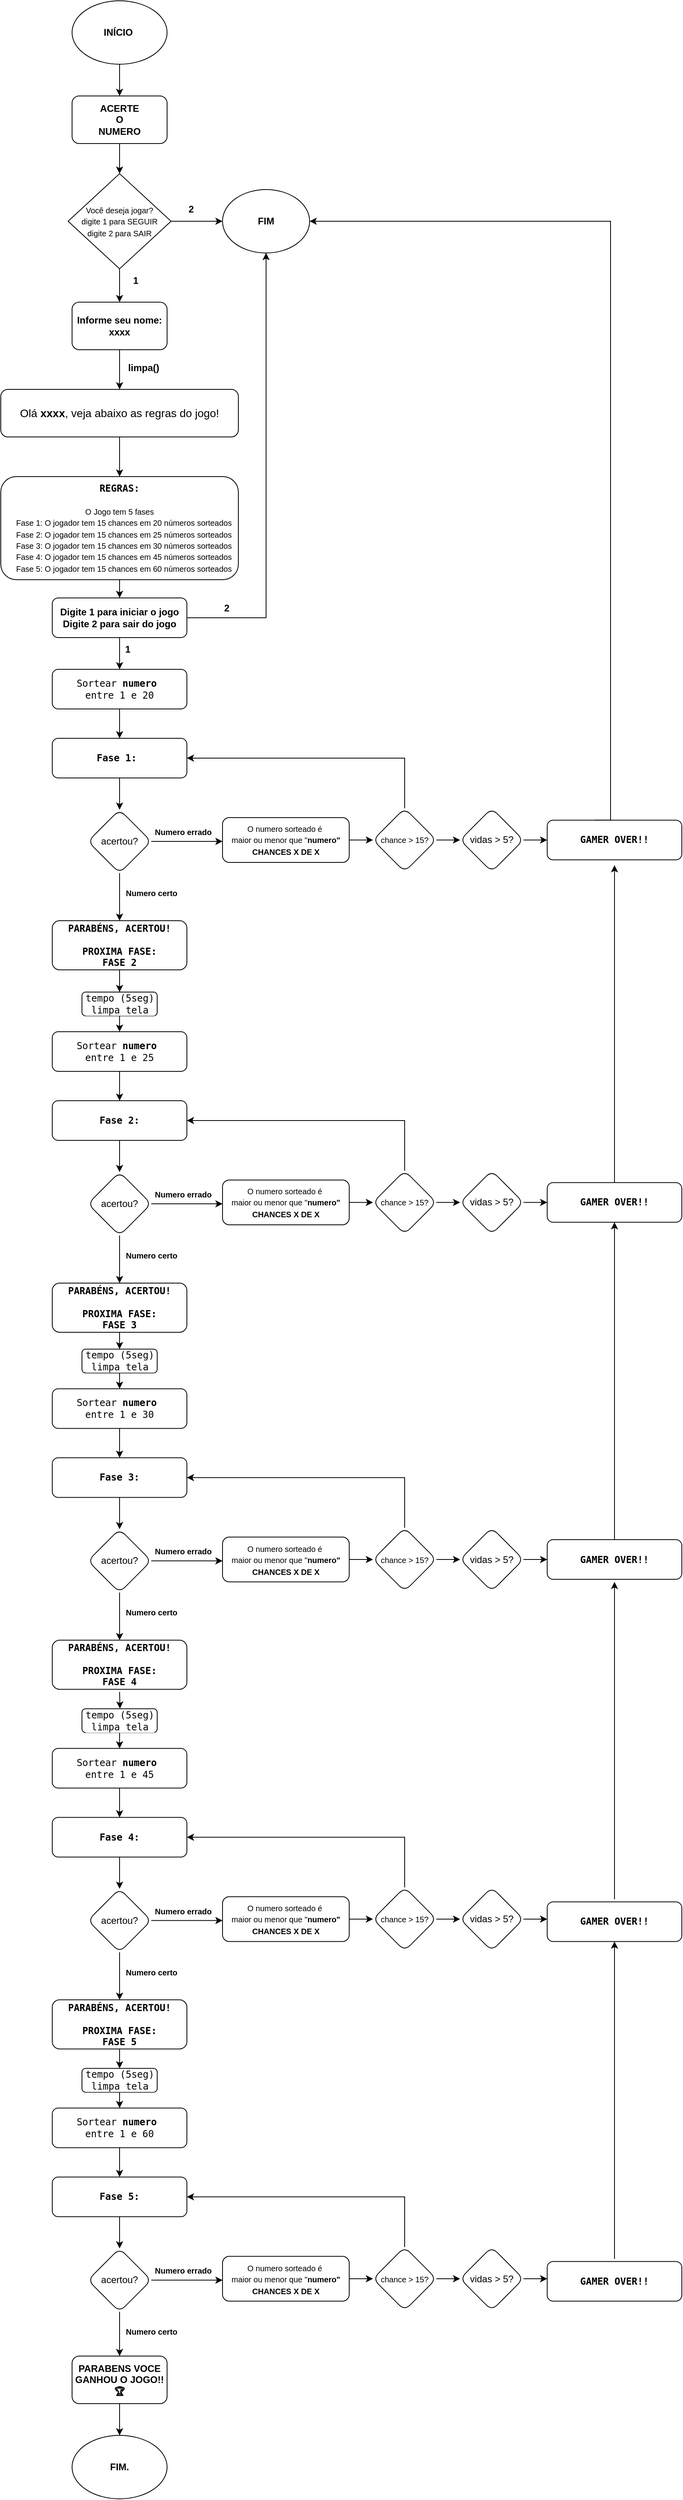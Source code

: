 <mxfile version="21.5.0" type="google">
  <diagram name="Página-1" id="sIAmoNGXiolDUmOjzRVJ">
    <mxGraphModel grid="1" page="1" gridSize="10" guides="1" tooltips="1" connect="1" arrows="1" fold="1" pageScale="1" pageWidth="827" pageHeight="1169" background="none" math="0" shadow="0">
      <root>
        <mxCell id="0" />
        <mxCell id="1" parent="0" />
        <mxCell id="Z6wa0xLnNS-WRE7KIH-O-3" value="" style="edgeStyle=orthogonalEdgeStyle;rounded=0;orthogonalLoop=1;jettySize=auto;html=1;" edge="1" parent="1" source="Z6wa0xLnNS-WRE7KIH-O-1" target="Z6wa0xLnNS-WRE7KIH-O-2">
          <mxGeometry relative="1" as="geometry" />
        </mxCell>
        <mxCell id="Z6wa0xLnNS-WRE7KIH-O-1" value="&lt;b&gt;INÍCIO&amp;nbsp;&lt;/b&gt;" style="ellipse;whiteSpace=wrap;html=1;" vertex="1" parent="1">
          <mxGeometry x="50" y="50" width="120" height="80" as="geometry" />
        </mxCell>
        <mxCell id="Z6wa0xLnNS-WRE7KIH-O-26" value="" style="edgeStyle=orthogonalEdgeStyle;rounded=0;orthogonalLoop=1;jettySize=auto;html=1;fontFamily=Helvetica;fontSize=12;fontColor=default;" edge="1" parent="1" source="Z6wa0xLnNS-WRE7KIH-O-2" target="Z6wa0xLnNS-WRE7KIH-O-25">
          <mxGeometry relative="1" as="geometry" />
        </mxCell>
        <mxCell id="Z6wa0xLnNS-WRE7KIH-O-2" value="&lt;b&gt;ACERTE&lt;br&gt;O&lt;br&gt;NUMERO&lt;/b&gt;" style="rounded=1;whiteSpace=wrap;html=1;" vertex="1" parent="1">
          <mxGeometry x="50" y="170" width="120" height="60" as="geometry" />
        </mxCell>
        <mxCell id="Z6wa0xLnNS-WRE7KIH-O-30" value="" style="edgeStyle=orthogonalEdgeStyle;rounded=0;orthogonalLoop=1;jettySize=auto;html=1;fontFamily=Helvetica;fontSize=12;fontColor=default;entryX=0;entryY=0.5;entryDx=0;entryDy=0;" edge="1" parent="1" source="Z6wa0xLnNS-WRE7KIH-O-25" target="Z6wa0xLnNS-WRE7KIH-O-29">
          <mxGeometry relative="1" as="geometry" />
        </mxCell>
        <mxCell id="Z6wa0xLnNS-WRE7KIH-O-33" value="" style="edgeStyle=orthogonalEdgeStyle;rounded=0;orthogonalLoop=1;jettySize=auto;html=1;fontFamily=Helvetica;fontSize=12;fontColor=default;" edge="1" parent="1" source="Z6wa0xLnNS-WRE7KIH-O-25" target="Z6wa0xLnNS-WRE7KIH-O-32">
          <mxGeometry relative="1" as="geometry" />
        </mxCell>
        <mxCell id="Z6wa0xLnNS-WRE7KIH-O-25" value="&lt;font style=&quot;font-size: 10px;&quot;&gt;Você deseja jogar?&lt;br style=&quot;border-color: var(--border-color);&quot;&gt;digite 1 para SEGUIR&lt;br style=&quot;border-color: var(--border-color);&quot;&gt;digite 2 para SAIR&lt;/font&gt;" style="rhombus;whiteSpace=wrap;html=1;rounded=1;arcSize=0;" vertex="1" parent="1">
          <mxGeometry x="45" y="268" width="130" height="120" as="geometry" />
        </mxCell>
        <mxCell id="Z6wa0xLnNS-WRE7KIH-O-29" value="&lt;b&gt;FIM&lt;/b&gt;" style="ellipse;whiteSpace=wrap;html=1;rounded=1;arcSize=0;" vertex="1" parent="1">
          <mxGeometry x="240" y="288" width="110" height="80" as="geometry" />
        </mxCell>
        <mxCell id="Z6wa0xLnNS-WRE7KIH-O-31" value="&lt;b&gt;2&lt;/b&gt;" style="text;html=1;align=center;verticalAlign=middle;resizable=0;points=[];autosize=1;strokeColor=none;fillColor=none;fontSize=12;fontFamily=Helvetica;fontColor=default;" vertex="1" parent="1">
          <mxGeometry x="185" y="298" width="30" height="30" as="geometry" />
        </mxCell>
        <mxCell id="Z6wa0xLnNS-WRE7KIH-O-36" value="" style="edgeStyle=orthogonalEdgeStyle;rounded=0;orthogonalLoop=1;jettySize=auto;html=1;fontFamily=Helvetica;fontSize=12;fontColor=default;" edge="1" parent="1" source="Z6wa0xLnNS-WRE7KIH-O-32" target="Z6wa0xLnNS-WRE7KIH-O-35">
          <mxGeometry relative="1" as="geometry" />
        </mxCell>
        <mxCell id="Z6wa0xLnNS-WRE7KIH-O-32" value="&lt;b&gt;Informe seu nome:&lt;br&gt;xxxx&lt;br&gt;&lt;/b&gt;" style="whiteSpace=wrap;html=1;rounded=1;arcSize=15;" vertex="1" parent="1">
          <mxGeometry x="50" y="430" width="120" height="60" as="geometry" />
        </mxCell>
        <mxCell id="Z6wa0xLnNS-WRE7KIH-O-34" value="&lt;b&gt;1&lt;br&gt;&lt;/b&gt;" style="text;html=1;align=center;verticalAlign=middle;resizable=0;points=[];autosize=1;strokeColor=none;fillColor=none;fontSize=12;fontFamily=Helvetica;fontColor=default;" vertex="1" parent="1">
          <mxGeometry x="115" y="388" width="30" height="30" as="geometry" />
        </mxCell>
        <mxCell id="Z6wa0xLnNS-WRE7KIH-O-46" value="" style="edgeStyle=orthogonalEdgeStyle;rounded=0;orthogonalLoop=1;jettySize=auto;html=1;fontFamily=Helvetica;fontSize=12;fontColor=default;" edge="1" parent="1" source="Z6wa0xLnNS-WRE7KIH-O-35" target="Z6wa0xLnNS-WRE7KIH-O-45">
          <mxGeometry relative="1" as="geometry" />
        </mxCell>
        <mxCell id="Z6wa0xLnNS-WRE7KIH-O-35" value="&lt;pre style=&quot;-webkit-tap-highlight-color: transparent; user-select: text; margin-top: 0px; margin-bottom: 0px; overflow-wrap: break-word; background-color: rgb(255, 255, 255); font-size: 14px; text-align: left;&quot; class=&quot;ndfHFb-c4YZDc-fmcmS-DARUcf&quot;&gt;&lt;pre style=&quot;-webkit-tap-highlight-color: transparent; user-select: text; margin-top: 0px; margin-bottom: 0px; overflow-wrap: break-word;&quot; class=&quot;ndfHFb-c4YZDc-fmcmS-DARUcf&quot;&gt;&lt;font face=&quot;Helvetica&quot;&gt;Olá &lt;b&gt;xxxx&lt;/b&gt;, veja abaixo as regras do jogo!&lt;/font&gt;&lt;/pre&gt;&lt;/pre&gt;" style="whiteSpace=wrap;html=1;rounded=1;arcSize=15;fillColor=default;" vertex="1" parent="1">
          <mxGeometry x="-40" y="540" width="300" height="60" as="geometry" />
        </mxCell>
        <mxCell id="Z6wa0xLnNS-WRE7KIH-O-41" value="&lt;pre style=&quot;-webkit-tap-highlight-color: transparent; user-select: text; margin-top: 0px; margin-bottom: 0px; overflow-wrap: break-word; background-color: rgb(255, 255, 255); font-size: 14px;&quot; class=&quot;ndfHFb-c4YZDc-fmcmS-DARUcf&quot;&gt;&lt;br&gt;&lt;/pre&gt;" style="text;html=1;align=center;verticalAlign=middle;resizable=0;points=[];autosize=1;strokeColor=none;fillColor=none;fontSize=12;fontFamily=Helvetica;fontColor=default;" vertex="1" parent="1">
          <mxGeometry x="480" y="760" width="20" height="30" as="geometry" />
        </mxCell>
        <mxCell id="Z6wa0xLnNS-WRE7KIH-O-48" value="" style="edgeStyle=orthogonalEdgeStyle;rounded=0;orthogonalLoop=1;jettySize=auto;html=1;fontFamily=Helvetica;fontSize=12;fontColor=default;" edge="1" parent="1" source="Z6wa0xLnNS-WRE7KIH-O-45" target="Z6wa0xLnNS-WRE7KIH-O-47">
          <mxGeometry relative="1" as="geometry" />
        </mxCell>
        <mxCell id="Z6wa0xLnNS-WRE7KIH-O-45" value="&lt;pre style=&quot;-webkit-tap-highlight-color: transparent; user-select: text; margin-top: 0px; margin-bottom: 0px; overflow-wrap: break-word; background-color: rgb(255, 255, 255); text-align: left;&quot; class=&quot;ndfHFb-c4YZDc-fmcmS-DARUcf&quot;&gt;&lt;pre style=&quot;-webkit-tap-highlight-color: transparent; user-select: text; margin-top: 0px; margin-bottom: 0px; overflow-wrap: break-word;&quot; class=&quot;ndfHFb-c4YZDc-fmcmS-DARUcf&quot;&gt;&lt;pre style=&quot;border-color: var(--border-color); text-align: center; -webkit-tap-highlight-color: transparent; user-select: text; margin-top: 0px; margin-bottom: 0px; overflow-wrap: break-word;&quot; class=&quot;ndfHFb-c4YZDc-fmcmS-DARUcf&quot;&gt;&lt;pre style=&quot;border-color: var(--border-color); -webkit-tap-highlight-color: transparent; user-select: text; margin-top: 0px; margin-bottom: 0px; overflow-wrap: break-word;&quot; class=&quot;ndfHFb-c4YZDc-fmcmS-DARUcf&quot;&gt;&lt;b&gt;REGRAS:&lt;/b&gt;&lt;/pre&gt;&lt;pre style=&quot;border-color: var(--border-color); -webkit-tap-highlight-color: transparent; user-select: text; margin-top: 0px; margin-bottom: 0px; overflow-wrap: break-word;&quot; class=&quot;ndfHFb-c4YZDc-fmcmS-DARUcf&quot;&gt;&lt;br&gt;&lt;/pre&gt;&lt;pre style=&quot;border-color: var(--border-color); -webkit-tap-highlight-color: transparent; user-select: text; margin-top: 0px; margin-bottom: 0px; overflow-wrap: break-word;&quot; class=&quot;ndfHFb-c4YZDc-fmcmS-DARUcf&quot;&gt;&lt;font style=&quot;border-color: var(--border-color); font-size: 10px;&quot; face=&quot;Helvetica&quot;&gt;O Jogo tem 5 fases&lt;span style=&quot;border-color: var(--border-color);&quot;&gt;&lt;br style=&quot;border-color: var(--border-color);&quot;&gt;&lt;/span&gt;&amp;nbsp;&amp;nbsp;&amp;nbsp;&amp;nbsp;Fase 1: O jogador tem 15 chances em 20 números sorteados&lt;span style=&quot;border-color: var(--border-color);&quot;&gt;&lt;br style=&quot;border-color: var(--border-color);&quot;&gt;&lt;/span&gt;&lt;span style=&quot;border-color: var(--border-color);&quot;&gt;&amp;nbsp;&amp;nbsp;&amp;nbsp;&amp;nbsp;&lt;/span&gt;Fase 2: O jogador tem 15 chances em 25 números sorteados&lt;span style=&quot;border-color: var(--border-color);&quot;&gt;&lt;br style=&quot;border-color: var(--border-color);&quot;&gt;&lt;/span&gt;&lt;span style=&quot;border-color: var(--border-color);&quot;&gt;&amp;nbsp;&amp;nbsp;&amp;nbsp;&amp;nbsp;&lt;/span&gt;Fase 3: O jogador tem 15 chances em 30 números sorteados&lt;span style=&quot;border-color: var(--border-color);&quot;&gt;&lt;br style=&quot;border-color: var(--border-color);&quot;&gt;&lt;/span&gt;&lt;span style=&quot;border-color: var(--border-color);&quot;&gt;&amp;nbsp;&amp;nbsp;&amp;nbsp;&amp;nbsp;&lt;/span&gt;Fase 4: O jogador tem 15 chances em 45 números sorteados&lt;span style=&quot;border-color: var(--border-color);&quot;&gt;&lt;br style=&quot;border-color: var(--border-color);&quot;&gt;&lt;/span&gt;&lt;span style=&quot;border-color: var(--border-color);&quot;&gt;&amp;nbsp;&amp;nbsp;&amp;nbsp;&amp;nbsp;&lt;/span&gt;Fase 5: O jogador tem 15 chances em 60 números sorteados&lt;/font&gt;&lt;/pre&gt;&lt;/pre&gt;&lt;/pre&gt;&lt;/pre&gt;" style="whiteSpace=wrap;html=1;rounded=1;arcSize=15;" vertex="1" parent="1">
          <mxGeometry x="-40" y="650" width="300" height="130" as="geometry" />
        </mxCell>
        <mxCell id="Z6wa0xLnNS-WRE7KIH-O-49" style="edgeStyle=orthogonalEdgeStyle;rounded=0;orthogonalLoop=1;jettySize=auto;html=1;entryX=0.5;entryY=1;entryDx=0;entryDy=0;fontFamily=Helvetica;fontSize=12;fontColor=default;" edge="1" parent="1" source="Z6wa0xLnNS-WRE7KIH-O-47" target="Z6wa0xLnNS-WRE7KIH-O-29">
          <mxGeometry relative="1" as="geometry" />
        </mxCell>
        <mxCell id="Z6wa0xLnNS-WRE7KIH-O-52" value="" style="edgeStyle=orthogonalEdgeStyle;rounded=0;orthogonalLoop=1;jettySize=auto;html=1;fontFamily=Helvetica;fontSize=12;fontColor=default;" edge="1" parent="1" source="Z6wa0xLnNS-WRE7KIH-O-47" target="Z6wa0xLnNS-WRE7KIH-O-51">
          <mxGeometry relative="1" as="geometry" />
        </mxCell>
        <mxCell id="Z6wa0xLnNS-WRE7KIH-O-47" value="&lt;b&gt;Digite 1 para iniciar o jogo&lt;br&gt;Digite 2 para sair do jogo&lt;/b&gt;" style="whiteSpace=wrap;html=1;rounded=1;arcSize=15;" vertex="1" parent="1">
          <mxGeometry x="25" y="803" width="170" height="50" as="geometry" />
        </mxCell>
        <mxCell id="Z6wa0xLnNS-WRE7KIH-O-50" value="&lt;b&gt;2&lt;br&gt;&lt;br&gt;&lt;/b&gt;" style="text;html=1;align=center;verticalAlign=middle;resizable=0;points=[];autosize=1;strokeColor=none;fillColor=none;fontSize=12;fontFamily=Helvetica;fontColor=default;" vertex="1" parent="1">
          <mxGeometry x="230" y="803" width="30" height="40" as="geometry" />
        </mxCell>
        <mxCell id="Z6wa0xLnNS-WRE7KIH-O-81" style="edgeStyle=orthogonalEdgeStyle;rounded=0;orthogonalLoop=1;jettySize=auto;html=1;exitX=0.5;exitY=1;exitDx=0;exitDy=0;entryX=0.5;entryY=0;entryDx=0;entryDy=0;fontFamily=Helvetica;fontSize=12;fontColor=default;" edge="1" parent="1" source="Z6wa0xLnNS-WRE7KIH-O-51" target="Z6wa0xLnNS-WRE7KIH-O-72">
          <mxGeometry relative="1" as="geometry" />
        </mxCell>
        <mxCell id="Z6wa0xLnNS-WRE7KIH-O-51" value="&lt;pre style=&quot;-webkit-tap-highlight-color: transparent; user-select: text; margin-top: 0px; margin-bottom: 0px; overflow-wrap: break-word; background-color: rgb(255, 255, 255);&quot; class=&quot;ndfHFb-c4YZDc-fmcmS-DARUcf&quot;&gt;Sortear &lt;b&gt;numero &lt;/b&gt;&lt;/pre&gt;&lt;pre style=&quot;-webkit-tap-highlight-color: transparent; user-select: text; margin-top: 0px; margin-bottom: 0px; overflow-wrap: break-word; background-color: rgb(255, 255, 255);&quot; class=&quot;ndfHFb-c4YZDc-fmcmS-DARUcf&quot;&gt;entre 1 e 20&lt;/pre&gt;" style="whiteSpace=wrap;html=1;rounded=1;arcSize=15;align=center;" vertex="1" parent="1">
          <mxGeometry x="25" y="893" width="170" height="50" as="geometry" />
        </mxCell>
        <mxCell id="Z6wa0xLnNS-WRE7KIH-O-53" value="&lt;b&gt;&lt;br&gt;&lt;/b&gt;" style="text;html=1;align=center;verticalAlign=middle;resizable=0;points=[];autosize=1;strokeColor=none;fillColor=none;fontSize=12;fontFamily=Helvetica;fontColor=default;" vertex="1" parent="1">
          <mxGeometry x="110" y="898" width="20" height="30" as="geometry" />
        </mxCell>
        <mxCell id="Z6wa0xLnNS-WRE7KIH-O-137" value="" style="edgeStyle=orthogonalEdgeStyle;rounded=0;orthogonalLoop=1;jettySize=auto;html=1;fontFamily=Helvetica;fontSize=12;fontColor=default;" edge="1" parent="1" source="Z6wa0xLnNS-WRE7KIH-O-57" target="Z6wa0xLnNS-WRE7KIH-O-136">
          <mxGeometry relative="1" as="geometry" />
        </mxCell>
        <mxCell id="Z6wa0xLnNS-WRE7KIH-O-57" value="&lt;pre style=&quot;-webkit-tap-highlight-color: transparent; user-select: text; margin-top: 0px; margin-bottom: 0px; overflow-wrap: break-word; background-color: rgb(255, 255, 255);&quot; class=&quot;ndfHFb-c4YZDc-fmcmS-DARUcf&quot;&gt;&lt;b&gt;PARABÉNS, ACERTOU!&lt;/b&gt;&lt;/pre&gt;&lt;pre style=&quot;-webkit-tap-highlight-color: transparent; user-select: text; margin-top: 0px; margin-bottom: 0px; overflow-wrap: break-word; background-color: rgb(255, 255, 255);&quot; class=&quot;ndfHFb-c4YZDc-fmcmS-DARUcf&quot;&gt;&lt;b&gt;&lt;br&gt;&lt;/b&gt;&lt;/pre&gt;&lt;pre style=&quot;-webkit-tap-highlight-color: transparent; user-select: text; margin-top: 0px; margin-bottom: 0px; overflow-wrap: break-word; background-color: rgb(255, 255, 255);&quot; class=&quot;ndfHFb-c4YZDc-fmcmS-DARUcf&quot;&gt;&lt;b&gt;PROXIMA FASE:&lt;/b&gt;&lt;/pre&gt;&lt;pre style=&quot;-webkit-tap-highlight-color: transparent; user-select: text; margin-top: 0px; margin-bottom: 0px; overflow-wrap: break-word; background-color: rgb(255, 255, 255);&quot; class=&quot;ndfHFb-c4YZDc-fmcmS-DARUcf&quot;&gt;&lt;b&gt;FASE 2&lt;/b&gt;&lt;/pre&gt;" style="whiteSpace=wrap;html=1;rounded=1;arcSize=15;align=center;" vertex="1" parent="1">
          <mxGeometry x="25" y="1210" width="170" height="62" as="geometry" />
        </mxCell>
        <mxCell id="Z6wa0xLnNS-WRE7KIH-O-59" value="&lt;b&gt;&lt;font style=&quot;font-size: 10px;&quot;&gt;Numero certo&lt;/font&gt;&lt;/b&gt;" style="text;html=1;align=center;verticalAlign=middle;resizable=0;points=[];autosize=1;strokeColor=none;fillColor=none;fontSize=12;fontFamily=Helvetica;fontColor=default;" vertex="1" parent="1">
          <mxGeometry x="105" y="1160" width="90" height="30" as="geometry" />
        </mxCell>
        <mxCell id="Z6wa0xLnNS-WRE7KIH-O-89" style="edgeStyle=orthogonalEdgeStyle;rounded=0;orthogonalLoop=1;jettySize=auto;html=1;entryX=0;entryY=0.5;entryDx=0;entryDy=0;fontFamily=Helvetica;fontSize=12;fontColor=default;" edge="1" parent="1" source="Z6wa0xLnNS-WRE7KIH-O-60" target="Z6wa0xLnNS-WRE7KIH-O-68">
          <mxGeometry relative="1" as="geometry" />
        </mxCell>
        <mxCell id="Z6wa0xLnNS-WRE7KIH-O-60" value="&lt;pre style=&quot;-webkit-tap-highlight-color: transparent; user-select: text; margin-top: 0px; margin-bottom: 0px; overflow-wrap: break-word; background-color: rgb(255, 255, 255);&quot; class=&quot;ndfHFb-c4YZDc-fmcmS-DARUcf&quot;&gt;&lt;pre style=&quot;border-color: var(--border-color); -webkit-tap-highlight-color: transparent; user-select: text; margin-top: 0px; margin-bottom: 0px; overflow-wrap: break-word;&quot; class=&quot;ndfHFb-c4YZDc-fmcmS-DARUcf&quot;&gt;&lt;font style=&quot;border-color: var(--border-color); font-size: 10px;&quot; face=&quot;Helvetica&quot;&gt;O numero sorteado é &lt;/font&gt;&lt;/pre&gt;&lt;pre style=&quot;border-color: var(--border-color); -webkit-tap-highlight-color: transparent; user-select: text; margin-top: 0px; margin-bottom: 0px; overflow-wrap: break-word;&quot; class=&quot;ndfHFb-c4YZDc-fmcmS-DARUcf&quot;&gt;&lt;font style=&quot;border-color: var(--border-color); font-size: 10px;&quot; face=&quot;Helvetica&quot;&gt;maior ou menor que &quot;&lt;b style=&quot;&quot;&gt;numero&quot;&lt;/b&gt;&lt;/font&gt;&lt;/pre&gt;&lt;pre style=&quot;border-color: var(--border-color); -webkit-tap-highlight-color: transparent; user-select: text; margin-top: 0px; margin-bottom: 0px; overflow-wrap: break-word;&quot; class=&quot;ndfHFb-c4YZDc-fmcmS-DARUcf&quot;&gt;&lt;font style=&quot;border-color: var(--border-color); font-size: 10px;&quot; face=&quot;Helvetica&quot;&gt;&lt;b style=&quot;&quot;&gt;CHANCES X DE X&lt;/b&gt;&lt;/font&gt;&lt;/pre&gt;&lt;/pre&gt;" style="whiteSpace=wrap;html=1;rounded=1;arcSize=15;align=center;" vertex="1" parent="1">
          <mxGeometry x="240" y="1080" width="160" height="56.5" as="geometry" />
        </mxCell>
        <mxCell id="Z6wa0xLnNS-WRE7KIH-O-62" value="&lt;b&gt;&lt;font style=&quot;font-size: 10px;&quot;&gt;Numero errado&lt;br&gt;&lt;/font&gt;&lt;br&gt;&lt;/b&gt;" style="text;html=1;align=center;verticalAlign=middle;resizable=0;points=[];autosize=1;strokeColor=none;fillColor=none;fontSize=12;fontFamily=Helvetica;fontColor=default;" vertex="1" parent="1">
          <mxGeometry x="140" y="1085" width="100" height="40" as="geometry" />
        </mxCell>
        <mxCell id="Z6wa0xLnNS-WRE7KIH-O-84" style="edgeStyle=orthogonalEdgeStyle;rounded=0;orthogonalLoop=1;jettySize=auto;html=1;exitX=0.5;exitY=1;exitDx=0;exitDy=0;entryX=0.5;entryY=0;entryDx=0;entryDy=0;fontFamily=Helvetica;fontSize=12;fontColor=default;" edge="1" parent="1" source="Z6wa0xLnNS-WRE7KIH-O-67" target="Z6wa0xLnNS-WRE7KIH-O-57">
          <mxGeometry relative="1" as="geometry" />
        </mxCell>
        <mxCell id="Z6wa0xLnNS-WRE7KIH-O-87" style="edgeStyle=orthogonalEdgeStyle;rounded=0;orthogonalLoop=1;jettySize=auto;html=1;exitX=1;exitY=0.5;exitDx=0;exitDy=0;fontFamily=Helvetica;fontSize=12;fontColor=default;entryX=0;entryY=0.531;entryDx=0;entryDy=0;entryPerimeter=0;" edge="1" parent="1" source="Z6wa0xLnNS-WRE7KIH-O-67" target="Z6wa0xLnNS-WRE7KIH-O-60">
          <mxGeometry relative="1" as="geometry">
            <mxPoint x="160" y="1140" as="targetPoint" />
          </mxGeometry>
        </mxCell>
        <mxCell id="Z6wa0xLnNS-WRE7KIH-O-67" value="acertou?" style="rhombus;whiteSpace=wrap;html=1;rounded=1;strokeColor=default;fontFamily=Helvetica;fontSize=12;fontColor=default;fillColor=default;" vertex="1" parent="1">
          <mxGeometry x="70" y="1070" width="80" height="80" as="geometry" />
        </mxCell>
        <mxCell id="Z6wa0xLnNS-WRE7KIH-O-73" style="edgeStyle=orthogonalEdgeStyle;rounded=0;orthogonalLoop=1;jettySize=auto;html=1;exitX=0.5;exitY=0;exitDx=0;exitDy=0;entryX=1;entryY=0.5;entryDx=0;entryDy=0;fontFamily=Helvetica;fontSize=12;fontColor=default;" edge="1" parent="1" source="Z6wa0xLnNS-WRE7KIH-O-68" target="Z6wa0xLnNS-WRE7KIH-O-72">
          <mxGeometry relative="1" as="geometry" />
        </mxCell>
        <mxCell id="Z6wa0xLnNS-WRE7KIH-O-92" style="edgeStyle=orthogonalEdgeStyle;rounded=0;orthogonalLoop=1;jettySize=auto;html=1;exitX=1;exitY=0.5;exitDx=0;exitDy=0;entryX=0;entryY=0.5;entryDx=0;entryDy=0;fontFamily=Helvetica;fontSize=12;fontColor=default;" edge="1" parent="1" source="Z6wa0xLnNS-WRE7KIH-O-68" target="Z6wa0xLnNS-WRE7KIH-O-69">
          <mxGeometry relative="1" as="geometry" />
        </mxCell>
        <mxCell id="Z6wa0xLnNS-WRE7KIH-O-68" value="&lt;font style=&quot;font-size: 10px;&quot;&gt;chance &amp;gt; 15?&lt;/font&gt;" style="rhombus;whiteSpace=wrap;html=1;rounded=1;strokeColor=default;fontFamily=Helvetica;fontSize=12;fontColor=default;fillColor=default;" vertex="1" parent="1">
          <mxGeometry x="430" y="1068.25" width="80" height="80" as="geometry" />
        </mxCell>
        <mxCell id="Z6wa0xLnNS-WRE7KIH-O-93" style="edgeStyle=orthogonalEdgeStyle;rounded=0;orthogonalLoop=1;jettySize=auto;html=1;exitX=1;exitY=0.5;exitDx=0;exitDy=0;entryX=0;entryY=0.5;entryDx=0;entryDy=0;fontFamily=Helvetica;fontSize=12;fontColor=default;" edge="1" parent="1" source="Z6wa0xLnNS-WRE7KIH-O-69" target="Z6wa0xLnNS-WRE7KIH-O-75">
          <mxGeometry relative="1" as="geometry" />
        </mxCell>
        <mxCell id="Z6wa0xLnNS-WRE7KIH-O-69" value="vidas &amp;gt; 5?" style="rhombus;whiteSpace=wrap;html=1;rounded=1;strokeColor=default;fontFamily=Helvetica;fontSize=12;fontColor=default;fillColor=default;" vertex="1" parent="1">
          <mxGeometry x="540" y="1068.25" width="80" height="80" as="geometry" />
        </mxCell>
        <mxCell id="Z6wa0xLnNS-WRE7KIH-O-82" style="edgeStyle=orthogonalEdgeStyle;rounded=0;orthogonalLoop=1;jettySize=auto;html=1;exitX=0.5;exitY=1;exitDx=0;exitDy=0;fontFamily=Helvetica;fontSize=12;fontColor=default;entryX=0.5;entryY=0;entryDx=0;entryDy=0;" edge="1" parent="1" source="Z6wa0xLnNS-WRE7KIH-O-72" target="Z6wa0xLnNS-WRE7KIH-O-67">
          <mxGeometry relative="1" as="geometry">
            <mxPoint x="110" y="1040" as="targetPoint" />
          </mxGeometry>
        </mxCell>
        <mxCell id="Z6wa0xLnNS-WRE7KIH-O-72" value="&lt;pre style=&quot;-webkit-tap-highlight-color: transparent; user-select: text; margin-top: 0px; margin-bottom: 0px; overflow-wrap: break-word; background-color: rgb(255, 255, 255);&quot; class=&quot;ndfHFb-c4YZDc-fmcmS-DARUcf&quot;&gt;&lt;b&gt;Fase 1: &lt;/b&gt;&lt;/pre&gt;" style="whiteSpace=wrap;html=1;rounded=1;arcSize=15;align=center;" vertex="1" parent="1">
          <mxGeometry x="25" y="980" width="170" height="50" as="geometry" />
        </mxCell>
        <mxCell id="Z6wa0xLnNS-WRE7KIH-O-80" style="edgeStyle=orthogonalEdgeStyle;rounded=0;orthogonalLoop=1;jettySize=auto;html=1;entryX=1;entryY=0.5;entryDx=0;entryDy=0;fontFamily=Helvetica;fontSize=12;fontColor=default;" edge="1" parent="1" target="Z6wa0xLnNS-WRE7KIH-O-29">
          <mxGeometry relative="1" as="geometry">
            <mxPoint x="710" y="1083.25" as="sourcePoint" />
            <mxPoint x="360" y="328" as="targetPoint" />
            <Array as="points">
              <mxPoint x="730" y="1083" />
              <mxPoint x="730" y="328" />
            </Array>
          </mxGeometry>
        </mxCell>
        <mxCell id="Z6wa0xLnNS-WRE7KIH-O-75" value="&lt;pre style=&quot;-webkit-tap-highlight-color: transparent; user-select: text; margin-top: 0px; margin-bottom: 0px; overflow-wrap: break-word; background-color: rgb(255, 255, 255);&quot; class=&quot;ndfHFb-c4YZDc-fmcmS-DARUcf&quot;&gt;&lt;b&gt;GAMER OVER!!&lt;/b&gt;&lt;/pre&gt;" style="whiteSpace=wrap;html=1;rounded=1;arcSize=15;align=center;" vertex="1" parent="1">
          <mxGeometry x="650" y="1083.25" width="170" height="50" as="geometry" />
        </mxCell>
        <mxCell id="Z6wa0xLnNS-WRE7KIH-O-85" value="&lt;b&gt;1&lt;br&gt;&lt;/b&gt;" style="text;html=1;align=center;verticalAlign=middle;resizable=0;points=[];autosize=1;strokeColor=none;fillColor=none;fontSize=12;fontFamily=Helvetica;fontColor=default;" vertex="1" parent="1">
          <mxGeometry x="105" y="853" width="30" height="30" as="geometry" />
        </mxCell>
        <mxCell id="Z6wa0xLnNS-WRE7KIH-O-115" style="edgeStyle=orthogonalEdgeStyle;rounded=0;orthogonalLoop=1;jettySize=auto;html=1;exitX=0.5;exitY=1;exitDx=0;exitDy=0;entryX=0.5;entryY=0;entryDx=0;entryDy=0;fontFamily=Helvetica;fontSize=12;fontColor=default;" edge="1" parent="1" source="Z6wa0xLnNS-WRE7KIH-O-116" target="Z6wa0xLnNS-WRE7KIH-O-132">
          <mxGeometry relative="1" as="geometry" />
        </mxCell>
        <mxCell id="Z6wa0xLnNS-WRE7KIH-O-116" value="&lt;pre style=&quot;-webkit-tap-highlight-color: transparent; user-select: text; margin-top: 0px; margin-bottom: 0px; overflow-wrap: break-word; background-color: rgb(255, 255, 255);&quot; class=&quot;ndfHFb-c4YZDc-fmcmS-DARUcf&quot;&gt;Sortear &lt;b&gt;numero &lt;/b&gt;&lt;/pre&gt;&lt;pre style=&quot;-webkit-tap-highlight-color: transparent; user-select: text; margin-top: 0px; margin-bottom: 0px; overflow-wrap: break-word; background-color: rgb(255, 255, 255);&quot; class=&quot;ndfHFb-c4YZDc-fmcmS-DARUcf&quot;&gt;entre 1 e 25&lt;/pre&gt;" style="whiteSpace=wrap;html=1;rounded=1;arcSize=15;align=center;" vertex="1" parent="1">
          <mxGeometry x="25" y="1350" width="170" height="50" as="geometry" />
        </mxCell>
        <mxCell id="Z6wa0xLnNS-WRE7KIH-O-117" value="&lt;b&gt;&lt;br&gt;&lt;/b&gt;" style="text;html=1;align=center;verticalAlign=middle;resizable=0;points=[];autosize=1;strokeColor=none;fillColor=none;fontSize=12;fontFamily=Helvetica;fontColor=default;" vertex="1" parent="1">
          <mxGeometry x="110" y="1355" width="20" height="30" as="geometry" />
        </mxCell>
        <mxCell id="Z6wa0xLnNS-WRE7KIH-O-217" value="" style="edgeStyle=orthogonalEdgeStyle;rounded=0;orthogonalLoop=1;jettySize=auto;html=1;fontFamily=Helvetica;fontSize=12;fontColor=default;" edge="1" parent="1" source="Z6wa0xLnNS-WRE7KIH-O-118" target="Z6wa0xLnNS-WRE7KIH-O-216">
          <mxGeometry relative="1" as="geometry" />
        </mxCell>
        <mxCell id="Z6wa0xLnNS-WRE7KIH-O-118" value="&lt;pre style=&quot;-webkit-tap-highlight-color: transparent; user-select: text; margin-top: 0px; margin-bottom: 0px; overflow-wrap: break-word; background-color: rgb(255, 255, 255);&quot; class=&quot;ndfHFb-c4YZDc-fmcmS-DARUcf&quot;&gt;&lt;b&gt;PARABÉNS, ACERTOU!&lt;/b&gt;&lt;/pre&gt;&lt;pre style=&quot;-webkit-tap-highlight-color: transparent; user-select: text; margin-top: 0px; margin-bottom: 0px; overflow-wrap: break-word; background-color: rgb(255, 255, 255);&quot; class=&quot;ndfHFb-c4YZDc-fmcmS-DARUcf&quot;&gt;&lt;b&gt;&lt;br&gt;&lt;/b&gt;&lt;/pre&gt;&lt;pre style=&quot;-webkit-tap-highlight-color: transparent; user-select: text; margin-top: 0px; margin-bottom: 0px; overflow-wrap: break-word; background-color: rgb(255, 255, 255);&quot; class=&quot;ndfHFb-c4YZDc-fmcmS-DARUcf&quot;&gt;&lt;b&gt;PROXIMA FASE:&lt;/b&gt;&lt;/pre&gt;&lt;pre style=&quot;-webkit-tap-highlight-color: transparent; user-select: text; margin-top: 0px; margin-bottom: 0px; overflow-wrap: break-word; background-color: rgb(255, 255, 255);&quot; class=&quot;ndfHFb-c4YZDc-fmcmS-DARUcf&quot;&gt;&lt;b&gt;FASE 3&lt;/b&gt;&lt;/pre&gt;" style="whiteSpace=wrap;html=1;rounded=1;arcSize=15;align=center;" vertex="1" parent="1">
          <mxGeometry x="25" y="1667" width="170" height="62" as="geometry" />
        </mxCell>
        <mxCell id="Z6wa0xLnNS-WRE7KIH-O-119" value="&lt;b&gt;&lt;font style=&quot;font-size: 10px;&quot;&gt;Numero certo&lt;/font&gt;&lt;/b&gt;" style="text;html=1;align=center;verticalAlign=middle;resizable=0;points=[];autosize=1;strokeColor=none;fillColor=none;fontSize=12;fontFamily=Helvetica;fontColor=default;" vertex="1" parent="1">
          <mxGeometry x="105" y="1617" width="90" height="30" as="geometry" />
        </mxCell>
        <mxCell id="Z6wa0xLnNS-WRE7KIH-O-120" style="edgeStyle=orthogonalEdgeStyle;rounded=0;orthogonalLoop=1;jettySize=auto;html=1;entryX=0;entryY=0.5;entryDx=0;entryDy=0;fontFamily=Helvetica;fontSize=12;fontColor=default;" edge="1" parent="1" source="Z6wa0xLnNS-WRE7KIH-O-121">
          <mxGeometry relative="1" as="geometry">
            <mxPoint x="430" y="1565.25" as="targetPoint" />
          </mxGeometry>
        </mxCell>
        <mxCell id="Z6wa0xLnNS-WRE7KIH-O-121" value="&lt;pre style=&quot;-webkit-tap-highlight-color: transparent; user-select: text; margin-top: 0px; margin-bottom: 0px; overflow-wrap: break-word; background-color: rgb(255, 255, 255);&quot; class=&quot;ndfHFb-c4YZDc-fmcmS-DARUcf&quot;&gt;&lt;pre style=&quot;border-color: var(--border-color); -webkit-tap-highlight-color: transparent; user-select: text; margin-top: 0px; margin-bottom: 0px; overflow-wrap: break-word;&quot; class=&quot;ndfHFb-c4YZDc-fmcmS-DARUcf&quot;&gt;&lt;font style=&quot;border-color: var(--border-color); font-size: 10px;&quot; face=&quot;Helvetica&quot;&gt;O numero sorteado é &lt;/font&gt;&lt;/pre&gt;&lt;pre style=&quot;border-color: var(--border-color); -webkit-tap-highlight-color: transparent; user-select: text; margin-top: 0px; margin-bottom: 0px; overflow-wrap: break-word;&quot; class=&quot;ndfHFb-c4YZDc-fmcmS-DARUcf&quot;&gt;&lt;font style=&quot;border-color: var(--border-color); font-size: 10px;&quot; face=&quot;Helvetica&quot;&gt;maior ou menor que &quot;&lt;b style=&quot;&quot;&gt;numero&quot;&lt;/b&gt;&lt;/font&gt;&lt;/pre&gt;&lt;pre style=&quot;border-color: var(--border-color); -webkit-tap-highlight-color: transparent; user-select: text; margin-top: 0px; margin-bottom: 0px; overflow-wrap: break-word;&quot; class=&quot;ndfHFb-c4YZDc-fmcmS-DARUcf&quot;&gt;&lt;font style=&quot;border-color: var(--border-color); font-size: 10px;&quot; face=&quot;Helvetica&quot;&gt;&lt;b style=&quot;&quot;&gt;CHANCES X DE X&lt;/b&gt;&lt;/font&gt;&lt;/pre&gt;&lt;/pre&gt;" style="whiteSpace=wrap;html=1;rounded=1;arcSize=15;align=center;" vertex="1" parent="1">
          <mxGeometry x="240" y="1537" width="160" height="56.5" as="geometry" />
        </mxCell>
        <mxCell id="Z6wa0xLnNS-WRE7KIH-O-122" value="&lt;b&gt;&lt;font style=&quot;font-size: 10px;&quot;&gt;Numero errado&lt;br&gt;&lt;/font&gt;&lt;br&gt;&lt;/b&gt;" style="text;html=1;align=center;verticalAlign=middle;resizable=0;points=[];autosize=1;strokeColor=none;fillColor=none;fontSize=12;fontFamily=Helvetica;fontColor=default;" vertex="1" parent="1">
          <mxGeometry x="140" y="1542" width="100" height="40" as="geometry" />
        </mxCell>
        <mxCell id="Z6wa0xLnNS-WRE7KIH-O-123" style="edgeStyle=orthogonalEdgeStyle;rounded=0;orthogonalLoop=1;jettySize=auto;html=1;exitX=0.5;exitY=1;exitDx=0;exitDy=0;entryX=0.5;entryY=0;entryDx=0;entryDy=0;fontFamily=Helvetica;fontSize=12;fontColor=default;" edge="1" parent="1" source="Z6wa0xLnNS-WRE7KIH-O-125" target="Z6wa0xLnNS-WRE7KIH-O-118">
          <mxGeometry relative="1" as="geometry" />
        </mxCell>
        <mxCell id="Z6wa0xLnNS-WRE7KIH-O-124" style="edgeStyle=orthogonalEdgeStyle;rounded=0;orthogonalLoop=1;jettySize=auto;html=1;exitX=1;exitY=0.5;exitDx=0;exitDy=0;fontFamily=Helvetica;fontSize=12;fontColor=default;entryX=0;entryY=0.531;entryDx=0;entryDy=0;entryPerimeter=0;" edge="1" parent="1" source="Z6wa0xLnNS-WRE7KIH-O-125" target="Z6wa0xLnNS-WRE7KIH-O-121">
          <mxGeometry relative="1" as="geometry">
            <mxPoint x="160" y="1597" as="targetPoint" />
          </mxGeometry>
        </mxCell>
        <mxCell id="Z6wa0xLnNS-WRE7KIH-O-125" value="acertou?" style="rhombus;whiteSpace=wrap;html=1;rounded=1;strokeColor=default;fontFamily=Helvetica;fontSize=12;fontColor=default;fillColor=default;" vertex="1" parent="1">
          <mxGeometry x="70" y="1527" width="80" height="80" as="geometry" />
        </mxCell>
        <mxCell id="Z6wa0xLnNS-WRE7KIH-O-126" style="edgeStyle=orthogonalEdgeStyle;rounded=0;orthogonalLoop=1;jettySize=auto;html=1;entryX=1;entryY=0.5;entryDx=0;entryDy=0;fontFamily=Helvetica;fontSize=12;fontColor=default;exitX=0.5;exitY=0;exitDx=0;exitDy=0;" edge="1" parent="1" source="Z6wa0xLnNS-WRE7KIH-O-128" target="Z6wa0xLnNS-WRE7KIH-O-132">
          <mxGeometry relative="1" as="geometry">
            <mxPoint x="510" y="1410" as="sourcePoint" />
            <Array as="points">
              <mxPoint x="470" y="1462" />
            </Array>
          </mxGeometry>
        </mxCell>
        <mxCell id="Z6wa0xLnNS-WRE7KIH-O-127" style="edgeStyle=orthogonalEdgeStyle;rounded=0;orthogonalLoop=1;jettySize=auto;html=1;exitX=1;exitY=0.5;exitDx=0;exitDy=0;entryX=0;entryY=0.5;entryDx=0;entryDy=0;fontFamily=Helvetica;fontSize=12;fontColor=default;" edge="1" parent="1" source="Z6wa0xLnNS-WRE7KIH-O-128" target="Z6wa0xLnNS-WRE7KIH-O-130">
          <mxGeometry relative="1" as="geometry" />
        </mxCell>
        <mxCell id="Z6wa0xLnNS-WRE7KIH-O-128" value="&lt;font style=&quot;font-size: 10px;&quot;&gt;chance &amp;gt; 15?&lt;/font&gt;" style="rhombus;whiteSpace=wrap;html=1;rounded=1;strokeColor=default;fontFamily=Helvetica;fontSize=12;fontColor=default;fillColor=default;" vertex="1" parent="1">
          <mxGeometry x="430" y="1525.25" width="80" height="80" as="geometry" />
        </mxCell>
        <mxCell id="Z6wa0xLnNS-WRE7KIH-O-129" style="edgeStyle=orthogonalEdgeStyle;rounded=0;orthogonalLoop=1;jettySize=auto;html=1;exitX=1;exitY=0.5;exitDx=0;exitDy=0;entryX=0;entryY=0.5;entryDx=0;entryDy=0;fontFamily=Helvetica;fontSize=12;fontColor=default;" edge="1" parent="1" source="Z6wa0xLnNS-WRE7KIH-O-130" target="Z6wa0xLnNS-WRE7KIH-O-133">
          <mxGeometry relative="1" as="geometry" />
        </mxCell>
        <mxCell id="Z6wa0xLnNS-WRE7KIH-O-130" value="vidas &amp;gt; 5?" style="rhombus;whiteSpace=wrap;html=1;rounded=1;strokeColor=default;fontFamily=Helvetica;fontSize=12;fontColor=default;fillColor=default;" vertex="1" parent="1">
          <mxGeometry x="540" y="1525.25" width="80" height="80" as="geometry" />
        </mxCell>
        <mxCell id="Z6wa0xLnNS-WRE7KIH-O-131" style="edgeStyle=orthogonalEdgeStyle;rounded=0;orthogonalLoop=1;jettySize=auto;html=1;exitX=0.5;exitY=1;exitDx=0;exitDy=0;fontFamily=Helvetica;fontSize=12;fontColor=default;entryX=0.5;entryY=0;entryDx=0;entryDy=0;" edge="1" parent="1" source="Z6wa0xLnNS-WRE7KIH-O-132" target="Z6wa0xLnNS-WRE7KIH-O-125">
          <mxGeometry relative="1" as="geometry">
            <mxPoint x="110" y="1497" as="targetPoint" />
          </mxGeometry>
        </mxCell>
        <mxCell id="Z6wa0xLnNS-WRE7KIH-O-132" value="&lt;pre style=&quot;-webkit-tap-highlight-color: transparent; user-select: text; margin-top: 0px; margin-bottom: 0px; overflow-wrap: break-word; background-color: rgb(255, 255, 255);&quot; class=&quot;ndfHFb-c4YZDc-fmcmS-DARUcf&quot;&gt;&lt;b&gt;Fase 2:&lt;/b&gt;&lt;/pre&gt;" style="whiteSpace=wrap;html=1;rounded=1;arcSize=15;align=center;" vertex="1" parent="1">
          <mxGeometry x="25" y="1437" width="170" height="50" as="geometry" />
        </mxCell>
        <mxCell id="Z6wa0xLnNS-WRE7KIH-O-134" style="edgeStyle=orthogonalEdgeStyle;rounded=0;orthogonalLoop=1;jettySize=auto;html=1;fontFamily=Helvetica;fontSize=12;fontColor=default;" edge="1" parent="1" source="Z6wa0xLnNS-WRE7KIH-O-133">
          <mxGeometry relative="1" as="geometry">
            <mxPoint x="735" y="1140" as="targetPoint" />
          </mxGeometry>
        </mxCell>
        <mxCell id="Z6wa0xLnNS-WRE7KIH-O-133" value="&lt;pre style=&quot;-webkit-tap-highlight-color: transparent; user-select: text; margin-top: 0px; margin-bottom: 0px; overflow-wrap: break-word; background-color: rgb(255, 255, 255);&quot; class=&quot;ndfHFb-c4YZDc-fmcmS-DARUcf&quot;&gt;&lt;b&gt;GAMER OVER!!&lt;/b&gt;&lt;/pre&gt;" style="whiteSpace=wrap;html=1;rounded=1;arcSize=15;align=center;" vertex="1" parent="1">
          <mxGeometry x="650" y="1540.25" width="170" height="50" as="geometry" />
        </mxCell>
        <mxCell id="Z6wa0xLnNS-WRE7KIH-O-135" value="&lt;b&gt;limpa()&lt;/b&gt;" style="text;html=1;align=center;verticalAlign=middle;resizable=0;points=[];autosize=1;strokeColor=none;fillColor=none;fontSize=12;fontFamily=Helvetica;fontColor=default;" vertex="1" parent="1">
          <mxGeometry x="110" y="498" width="60" height="30" as="geometry" />
        </mxCell>
        <mxCell id="Z6wa0xLnNS-WRE7KIH-O-138" style="edgeStyle=orthogonalEdgeStyle;rounded=0;orthogonalLoop=1;jettySize=auto;html=1;exitX=0.5;exitY=1;exitDx=0;exitDy=0;entryX=0.5;entryY=0;entryDx=0;entryDy=0;fontFamily=Helvetica;fontSize=12;fontColor=default;" edge="1" parent="1" source="Z6wa0xLnNS-WRE7KIH-O-136" target="Z6wa0xLnNS-WRE7KIH-O-116">
          <mxGeometry relative="1" as="geometry" />
        </mxCell>
        <mxCell id="Z6wa0xLnNS-WRE7KIH-O-136" value="&lt;pre style=&quot;-webkit-tap-highlight-color: transparent; user-select: text; margin-top: 0px; margin-bottom: 0px; overflow-wrap: break-word; background-color: rgb(255, 255, 255);&quot; class=&quot;ndfHFb-c4YZDc-fmcmS-DARUcf&quot;&gt;tempo (5seg)&lt;/pre&gt;&lt;pre style=&quot;-webkit-tap-highlight-color: transparent; user-select: text; margin-top: 0px; margin-bottom: 0px; overflow-wrap: break-word; background-color: rgb(255, 255, 255);&quot; class=&quot;ndfHFb-c4YZDc-fmcmS-DARUcf&quot;&gt;limpa tela&lt;/pre&gt;" style="whiteSpace=wrap;html=1;rounded=1;arcSize=15;align=center;" vertex="1" parent="1">
          <mxGeometry x="62.5" y="1300" width="95" height="30" as="geometry" />
        </mxCell>
        <mxCell id="Z6wa0xLnNS-WRE7KIH-O-195" style="edgeStyle=orthogonalEdgeStyle;rounded=0;orthogonalLoop=1;jettySize=auto;html=1;exitX=0.5;exitY=1;exitDx=0;exitDy=0;entryX=0.5;entryY=0;entryDx=0;entryDy=0;fontFamily=Helvetica;fontSize=12;fontColor=default;" edge="1" parent="1" source="Z6wa0xLnNS-WRE7KIH-O-196" target="Z6wa0xLnNS-WRE7KIH-O-212">
          <mxGeometry relative="1" as="geometry" />
        </mxCell>
        <mxCell id="Z6wa0xLnNS-WRE7KIH-O-196" value="&lt;pre style=&quot;-webkit-tap-highlight-color: transparent; user-select: text; margin-top: 0px; margin-bottom: 0px; overflow-wrap: break-word; background-color: rgb(255, 255, 255);&quot; class=&quot;ndfHFb-c4YZDc-fmcmS-DARUcf&quot;&gt;Sortear &lt;b&gt;numero &lt;/b&gt;&lt;/pre&gt;&lt;pre style=&quot;-webkit-tap-highlight-color: transparent; user-select: text; margin-top: 0px; margin-bottom: 0px; overflow-wrap: break-word; background-color: rgb(255, 255, 255);&quot; class=&quot;ndfHFb-c4YZDc-fmcmS-DARUcf&quot;&gt;entre 1 e 30&lt;/pre&gt;" style="whiteSpace=wrap;html=1;rounded=1;arcSize=15;align=center;" vertex="1" parent="1">
          <mxGeometry x="25" y="1800.25" width="170" height="50" as="geometry" />
        </mxCell>
        <mxCell id="Z6wa0xLnNS-WRE7KIH-O-197" value="&lt;b&gt;&lt;br&gt;&lt;/b&gt;" style="text;html=1;align=center;verticalAlign=middle;resizable=0;points=[];autosize=1;strokeColor=none;fillColor=none;fontSize=12;fontFamily=Helvetica;fontColor=default;" vertex="1" parent="1">
          <mxGeometry x="110" y="1805.25" width="20" height="30" as="geometry" />
        </mxCell>
        <mxCell id="Z6wa0xLnNS-WRE7KIH-O-198" value="&lt;pre style=&quot;-webkit-tap-highlight-color: transparent; user-select: text; margin-top: 0px; margin-bottom: 0px; overflow-wrap: break-word; background-color: rgb(255, 255, 255);&quot; class=&quot;ndfHFb-c4YZDc-fmcmS-DARUcf&quot;&gt;&lt;b&gt;PARABÉNS, ACERTOU!&lt;/b&gt;&lt;/pre&gt;&lt;pre style=&quot;-webkit-tap-highlight-color: transparent; user-select: text; margin-top: 0px; margin-bottom: 0px; overflow-wrap: break-word; background-color: rgb(255, 255, 255);&quot; class=&quot;ndfHFb-c4YZDc-fmcmS-DARUcf&quot;&gt;&lt;b&gt;&lt;br&gt;&lt;/b&gt;&lt;/pre&gt;&lt;pre style=&quot;-webkit-tap-highlight-color: transparent; user-select: text; margin-top: 0px; margin-bottom: 0px; overflow-wrap: break-word; background-color: rgb(255, 255, 255);&quot; class=&quot;ndfHFb-c4YZDc-fmcmS-DARUcf&quot;&gt;&lt;b&gt;PROXIMA FASE:&lt;/b&gt;&lt;/pre&gt;&lt;pre style=&quot;-webkit-tap-highlight-color: transparent; user-select: text; margin-top: 0px; margin-bottom: 0px; overflow-wrap: break-word; background-color: rgb(255, 255, 255);&quot; class=&quot;ndfHFb-c4YZDc-fmcmS-DARUcf&quot;&gt;&lt;b&gt;FASE 4&lt;/b&gt;&lt;/pre&gt;" style="whiteSpace=wrap;html=1;rounded=1;arcSize=15;align=center;" vertex="1" parent="1">
          <mxGeometry x="25" y="2117.25" width="170" height="62" as="geometry" />
        </mxCell>
        <mxCell id="Z6wa0xLnNS-WRE7KIH-O-199" value="&lt;b&gt;&lt;font style=&quot;font-size: 10px;&quot;&gt;Numero certo&lt;/font&gt;&lt;/b&gt;" style="text;html=1;align=center;verticalAlign=middle;resizable=0;points=[];autosize=1;strokeColor=none;fillColor=none;fontSize=12;fontFamily=Helvetica;fontColor=default;" vertex="1" parent="1">
          <mxGeometry x="105" y="2067.25" width="90" height="30" as="geometry" />
        </mxCell>
        <mxCell id="Z6wa0xLnNS-WRE7KIH-O-200" style="edgeStyle=orthogonalEdgeStyle;rounded=0;orthogonalLoop=1;jettySize=auto;html=1;entryX=0;entryY=0.5;entryDx=0;entryDy=0;fontFamily=Helvetica;fontSize=12;fontColor=default;" edge="1" parent="1" source="Z6wa0xLnNS-WRE7KIH-O-201">
          <mxGeometry relative="1" as="geometry">
            <mxPoint x="430" y="2015.5" as="targetPoint" />
          </mxGeometry>
        </mxCell>
        <mxCell id="Z6wa0xLnNS-WRE7KIH-O-201" value="&lt;pre style=&quot;-webkit-tap-highlight-color: transparent; user-select: text; margin-top: 0px; margin-bottom: 0px; overflow-wrap: break-word; background-color: rgb(255, 255, 255);&quot; class=&quot;ndfHFb-c4YZDc-fmcmS-DARUcf&quot;&gt;&lt;pre style=&quot;border-color: var(--border-color); -webkit-tap-highlight-color: transparent; user-select: text; margin-top: 0px; margin-bottom: 0px; overflow-wrap: break-word;&quot; class=&quot;ndfHFb-c4YZDc-fmcmS-DARUcf&quot;&gt;&lt;font style=&quot;border-color: var(--border-color); font-size: 10px;&quot; face=&quot;Helvetica&quot;&gt;O numero sorteado é &lt;/font&gt;&lt;/pre&gt;&lt;pre style=&quot;border-color: var(--border-color); -webkit-tap-highlight-color: transparent; user-select: text; margin-top: 0px; margin-bottom: 0px; overflow-wrap: break-word;&quot; class=&quot;ndfHFb-c4YZDc-fmcmS-DARUcf&quot;&gt;&lt;font style=&quot;border-color: var(--border-color); font-size: 10px;&quot; face=&quot;Helvetica&quot;&gt;maior ou menor que &quot;&lt;b style=&quot;&quot;&gt;numero&quot;&lt;/b&gt;&lt;/font&gt;&lt;/pre&gt;&lt;pre style=&quot;border-color: var(--border-color); -webkit-tap-highlight-color: transparent; user-select: text; margin-top: 0px; margin-bottom: 0px; overflow-wrap: break-word;&quot; class=&quot;ndfHFb-c4YZDc-fmcmS-DARUcf&quot;&gt;&lt;font style=&quot;border-color: var(--border-color); font-size: 10px;&quot; face=&quot;Helvetica&quot;&gt;&lt;b style=&quot;&quot;&gt;CHANCES X DE X&lt;/b&gt;&lt;/font&gt;&lt;/pre&gt;&lt;/pre&gt;" style="whiteSpace=wrap;html=1;rounded=1;arcSize=15;align=center;" vertex="1" parent="1">
          <mxGeometry x="240" y="1987.25" width="160" height="56.5" as="geometry" />
        </mxCell>
        <mxCell id="Z6wa0xLnNS-WRE7KIH-O-202" value="&lt;b&gt;&lt;font style=&quot;font-size: 10px;&quot;&gt;Numero errado&lt;br&gt;&lt;/font&gt;&lt;br&gt;&lt;/b&gt;" style="text;html=1;align=center;verticalAlign=middle;resizable=0;points=[];autosize=1;strokeColor=none;fillColor=none;fontSize=12;fontFamily=Helvetica;fontColor=default;" vertex="1" parent="1">
          <mxGeometry x="140" y="1992.25" width="100" height="40" as="geometry" />
        </mxCell>
        <mxCell id="Z6wa0xLnNS-WRE7KIH-O-203" style="edgeStyle=orthogonalEdgeStyle;rounded=0;orthogonalLoop=1;jettySize=auto;html=1;exitX=0.5;exitY=1;exitDx=0;exitDy=0;entryX=0.5;entryY=0;entryDx=0;entryDy=0;fontFamily=Helvetica;fontSize=12;fontColor=default;" edge="1" parent="1" source="Z6wa0xLnNS-WRE7KIH-O-205" target="Z6wa0xLnNS-WRE7KIH-O-198">
          <mxGeometry relative="1" as="geometry" />
        </mxCell>
        <mxCell id="Z6wa0xLnNS-WRE7KIH-O-204" style="edgeStyle=orthogonalEdgeStyle;rounded=0;orthogonalLoop=1;jettySize=auto;html=1;exitX=1;exitY=0.5;exitDx=0;exitDy=0;fontFamily=Helvetica;fontSize=12;fontColor=default;entryX=0;entryY=0.531;entryDx=0;entryDy=0;entryPerimeter=0;" edge="1" parent="1" source="Z6wa0xLnNS-WRE7KIH-O-205" target="Z6wa0xLnNS-WRE7KIH-O-201">
          <mxGeometry relative="1" as="geometry">
            <mxPoint x="160" y="2047.25" as="targetPoint" />
          </mxGeometry>
        </mxCell>
        <mxCell id="Z6wa0xLnNS-WRE7KIH-O-205" value="acertou?" style="rhombus;whiteSpace=wrap;html=1;rounded=1;strokeColor=default;fontFamily=Helvetica;fontSize=12;fontColor=default;fillColor=default;" vertex="1" parent="1">
          <mxGeometry x="70" y="1977.25" width="80" height="80" as="geometry" />
        </mxCell>
        <mxCell id="Z6wa0xLnNS-WRE7KIH-O-206" style="edgeStyle=orthogonalEdgeStyle;rounded=0;orthogonalLoop=1;jettySize=auto;html=1;entryX=1;entryY=0.5;entryDx=0;entryDy=0;fontFamily=Helvetica;fontSize=12;fontColor=default;exitX=0.5;exitY=0;exitDx=0;exitDy=0;" edge="1" parent="1" source="Z6wa0xLnNS-WRE7KIH-O-208" target="Z6wa0xLnNS-WRE7KIH-O-212">
          <mxGeometry relative="1" as="geometry">
            <mxPoint x="510" y="1860.25" as="sourcePoint" />
            <Array as="points">
              <mxPoint x="470" y="1912.25" />
            </Array>
          </mxGeometry>
        </mxCell>
        <mxCell id="Z6wa0xLnNS-WRE7KIH-O-207" style="edgeStyle=orthogonalEdgeStyle;rounded=0;orthogonalLoop=1;jettySize=auto;html=1;exitX=1;exitY=0.5;exitDx=0;exitDy=0;entryX=0;entryY=0.5;entryDx=0;entryDy=0;fontFamily=Helvetica;fontSize=12;fontColor=default;" edge="1" parent="1" source="Z6wa0xLnNS-WRE7KIH-O-208" target="Z6wa0xLnNS-WRE7KIH-O-210">
          <mxGeometry relative="1" as="geometry" />
        </mxCell>
        <mxCell id="Z6wa0xLnNS-WRE7KIH-O-208" value="&lt;font style=&quot;font-size: 10px;&quot;&gt;chance &amp;gt; 15?&lt;/font&gt;" style="rhombus;whiteSpace=wrap;html=1;rounded=1;strokeColor=default;fontFamily=Helvetica;fontSize=12;fontColor=default;fillColor=default;" vertex="1" parent="1">
          <mxGeometry x="430" y="1975.5" width="80" height="80" as="geometry" />
        </mxCell>
        <mxCell id="Z6wa0xLnNS-WRE7KIH-O-209" style="edgeStyle=orthogonalEdgeStyle;rounded=0;orthogonalLoop=1;jettySize=auto;html=1;exitX=1;exitY=0.5;exitDx=0;exitDy=0;entryX=0;entryY=0.5;entryDx=0;entryDy=0;fontFamily=Helvetica;fontSize=12;fontColor=default;" edge="1" parent="1" source="Z6wa0xLnNS-WRE7KIH-O-210" target="Z6wa0xLnNS-WRE7KIH-O-214">
          <mxGeometry relative="1" as="geometry" />
        </mxCell>
        <mxCell id="Z6wa0xLnNS-WRE7KIH-O-210" value="vidas &amp;gt; 5?" style="rhombus;whiteSpace=wrap;html=1;rounded=1;strokeColor=default;fontFamily=Helvetica;fontSize=12;fontColor=default;fillColor=default;" vertex="1" parent="1">
          <mxGeometry x="540" y="1975.5" width="80" height="80" as="geometry" />
        </mxCell>
        <mxCell id="Z6wa0xLnNS-WRE7KIH-O-211" style="edgeStyle=orthogonalEdgeStyle;rounded=0;orthogonalLoop=1;jettySize=auto;html=1;exitX=0.5;exitY=1;exitDx=0;exitDy=0;fontFamily=Helvetica;fontSize=12;fontColor=default;entryX=0.5;entryY=0;entryDx=0;entryDy=0;" edge="1" parent="1" source="Z6wa0xLnNS-WRE7KIH-O-212" target="Z6wa0xLnNS-WRE7KIH-O-205">
          <mxGeometry relative="1" as="geometry">
            <mxPoint x="110" y="1947.25" as="targetPoint" />
          </mxGeometry>
        </mxCell>
        <mxCell id="Z6wa0xLnNS-WRE7KIH-O-212" value="&lt;pre style=&quot;-webkit-tap-highlight-color: transparent; user-select: text; margin-top: 0px; margin-bottom: 0px; overflow-wrap: break-word; background-color: rgb(255, 255, 255);&quot; class=&quot;ndfHFb-c4YZDc-fmcmS-DARUcf&quot;&gt;&lt;b&gt;Fase 3:&lt;/b&gt;&lt;/pre&gt;" style="whiteSpace=wrap;html=1;rounded=1;arcSize=15;align=center;" vertex="1" parent="1">
          <mxGeometry x="25" y="1887.25" width="170" height="50" as="geometry" />
        </mxCell>
        <mxCell id="Z6wa0xLnNS-WRE7KIH-O-213" style="edgeStyle=orthogonalEdgeStyle;rounded=0;orthogonalLoop=1;jettySize=auto;html=1;fontFamily=Helvetica;fontSize=12;fontColor=default;" edge="1" parent="1" source="Z6wa0xLnNS-WRE7KIH-O-214">
          <mxGeometry relative="1" as="geometry">
            <mxPoint x="735" y="1590.25" as="targetPoint" />
          </mxGeometry>
        </mxCell>
        <mxCell id="Z6wa0xLnNS-WRE7KIH-O-214" value="&lt;pre style=&quot;-webkit-tap-highlight-color: transparent; user-select: text; margin-top: 0px; margin-bottom: 0px; overflow-wrap: break-word; background-color: rgb(255, 255, 255);&quot; class=&quot;ndfHFb-c4YZDc-fmcmS-DARUcf&quot;&gt;&lt;b&gt;GAMER OVER!!&lt;/b&gt;&lt;/pre&gt;" style="whiteSpace=wrap;html=1;rounded=1;arcSize=15;align=center;" vertex="1" parent="1">
          <mxGeometry x="650" y="1990.5" width="170" height="50" as="geometry" />
        </mxCell>
        <mxCell id="Z6wa0xLnNS-WRE7KIH-O-215" style="edgeStyle=orthogonalEdgeStyle;rounded=0;orthogonalLoop=1;jettySize=auto;html=1;exitX=0.5;exitY=1;exitDx=0;exitDy=0;entryX=0.5;entryY=0;entryDx=0;entryDy=0;fontFamily=Helvetica;fontSize=12;fontColor=default;" edge="1" parent="1" source="Z6wa0xLnNS-WRE7KIH-O-216" target="Z6wa0xLnNS-WRE7KIH-O-196">
          <mxGeometry relative="1" as="geometry" />
        </mxCell>
        <mxCell id="Z6wa0xLnNS-WRE7KIH-O-216" value="&lt;pre style=&quot;-webkit-tap-highlight-color: transparent; user-select: text; margin-top: 0px; margin-bottom: 0px; overflow-wrap: break-word; background-color: rgb(255, 255, 255);&quot; class=&quot;ndfHFb-c4YZDc-fmcmS-DARUcf&quot;&gt;tempo (5seg)&lt;/pre&gt;&lt;pre style=&quot;-webkit-tap-highlight-color: transparent; user-select: text; margin-top: 0px; margin-bottom: 0px; overflow-wrap: break-word; background-color: rgb(255, 255, 255);&quot; class=&quot;ndfHFb-c4YZDc-fmcmS-DARUcf&quot;&gt;limpa tela&lt;/pre&gt;" style="whiteSpace=wrap;html=1;rounded=1;arcSize=15;align=center;" vertex="1" parent="1">
          <mxGeometry x="62.5" y="1750.25" width="95" height="30" as="geometry" />
        </mxCell>
        <mxCell id="Z6wa0xLnNS-WRE7KIH-O-219" value="" style="edgeStyle=orthogonalEdgeStyle;rounded=0;orthogonalLoop=1;jettySize=auto;html=1;fontFamily=Helvetica;fontSize=12;fontColor=default;" edge="1" parent="1" target="Z6wa0xLnNS-WRE7KIH-O-244">
          <mxGeometry relative="1" as="geometry">
            <mxPoint x="110" y="2182.5" as="sourcePoint" />
          </mxGeometry>
        </mxCell>
        <mxCell id="Z6wa0xLnNS-WRE7KIH-O-223" style="edgeStyle=orthogonalEdgeStyle;rounded=0;orthogonalLoop=1;jettySize=auto;html=1;exitX=0.5;exitY=1;exitDx=0;exitDy=0;entryX=0.5;entryY=0;entryDx=0;entryDy=0;fontFamily=Helvetica;fontSize=12;fontColor=default;" edge="1" parent="1" source="Z6wa0xLnNS-WRE7KIH-O-224" target="Z6wa0xLnNS-WRE7KIH-O-240">
          <mxGeometry relative="1" as="geometry" />
        </mxCell>
        <mxCell id="Z6wa0xLnNS-WRE7KIH-O-224" value="&lt;pre style=&quot;-webkit-tap-highlight-color: transparent; user-select: text; margin-top: 0px; margin-bottom: 0px; overflow-wrap: break-word; background-color: rgb(255, 255, 255);&quot; class=&quot;ndfHFb-c4YZDc-fmcmS-DARUcf&quot;&gt;Sortear &lt;b&gt;numero &lt;/b&gt;&lt;/pre&gt;&lt;pre style=&quot;-webkit-tap-highlight-color: transparent; user-select: text; margin-top: 0px; margin-bottom: 0px; overflow-wrap: break-word; background-color: rgb(255, 255, 255);&quot; class=&quot;ndfHFb-c4YZDc-fmcmS-DARUcf&quot;&gt;entre 1 e 45&lt;/pre&gt;" style="whiteSpace=wrap;html=1;rounded=1;arcSize=15;align=center;" vertex="1" parent="1">
          <mxGeometry x="25" y="2253.75" width="170" height="50" as="geometry" />
        </mxCell>
        <mxCell id="Z6wa0xLnNS-WRE7KIH-O-225" value="&lt;b&gt;&lt;br&gt;&lt;/b&gt;" style="text;html=1;align=center;verticalAlign=middle;resizable=0;points=[];autosize=1;strokeColor=none;fillColor=none;fontSize=12;fontFamily=Helvetica;fontColor=default;" vertex="1" parent="1">
          <mxGeometry x="110" y="2258.75" width="20" height="30" as="geometry" />
        </mxCell>
        <mxCell id="Z6wa0xLnNS-WRE7KIH-O-271" value="" style="edgeStyle=orthogonalEdgeStyle;rounded=0;orthogonalLoop=1;jettySize=auto;html=1;fontFamily=Helvetica;fontSize=12;fontColor=default;" edge="1" parent="1" source="Z6wa0xLnNS-WRE7KIH-O-226" target="Z6wa0xLnNS-WRE7KIH-O-270">
          <mxGeometry relative="1" as="geometry" />
        </mxCell>
        <mxCell id="Z6wa0xLnNS-WRE7KIH-O-226" value="&lt;pre style=&quot;-webkit-tap-highlight-color: transparent; user-select: text; margin-top: 0px; margin-bottom: 0px; overflow-wrap: break-word; background-color: rgb(255, 255, 255);&quot; class=&quot;ndfHFb-c4YZDc-fmcmS-DARUcf&quot;&gt;&lt;b&gt;PARABÉNS, ACERTOU!&lt;/b&gt;&lt;/pre&gt;&lt;pre style=&quot;-webkit-tap-highlight-color: transparent; user-select: text; margin-top: 0px; margin-bottom: 0px; overflow-wrap: break-word; background-color: rgb(255, 255, 255);&quot; class=&quot;ndfHFb-c4YZDc-fmcmS-DARUcf&quot;&gt;&lt;b&gt;&lt;br&gt;&lt;/b&gt;&lt;/pre&gt;&lt;pre style=&quot;-webkit-tap-highlight-color: transparent; user-select: text; margin-top: 0px; margin-bottom: 0px; overflow-wrap: break-word; background-color: rgb(255, 255, 255);&quot; class=&quot;ndfHFb-c4YZDc-fmcmS-DARUcf&quot;&gt;&lt;b&gt;PROXIMA FASE:&lt;/b&gt;&lt;/pre&gt;&lt;pre style=&quot;-webkit-tap-highlight-color: transparent; user-select: text; margin-top: 0px; margin-bottom: 0px; overflow-wrap: break-word; background-color: rgb(255, 255, 255);&quot; class=&quot;ndfHFb-c4YZDc-fmcmS-DARUcf&quot;&gt;&lt;b&gt;FASE 5&lt;/b&gt;&lt;/pre&gt;" style="whiteSpace=wrap;html=1;rounded=1;arcSize=15;align=center;" vertex="1" parent="1">
          <mxGeometry x="25" y="2570.75" width="170" height="62" as="geometry" />
        </mxCell>
        <mxCell id="Z6wa0xLnNS-WRE7KIH-O-227" value="&lt;b&gt;&lt;font style=&quot;font-size: 10px;&quot;&gt;Numero certo&lt;/font&gt;&lt;/b&gt;" style="text;html=1;align=center;verticalAlign=middle;resizable=0;points=[];autosize=1;strokeColor=none;fillColor=none;fontSize=12;fontFamily=Helvetica;fontColor=default;" vertex="1" parent="1">
          <mxGeometry x="105" y="2520.75" width="90" height="30" as="geometry" />
        </mxCell>
        <mxCell id="Z6wa0xLnNS-WRE7KIH-O-228" style="edgeStyle=orthogonalEdgeStyle;rounded=0;orthogonalLoop=1;jettySize=auto;html=1;entryX=0;entryY=0.5;entryDx=0;entryDy=0;fontFamily=Helvetica;fontSize=12;fontColor=default;" edge="1" parent="1" source="Z6wa0xLnNS-WRE7KIH-O-229">
          <mxGeometry relative="1" as="geometry">
            <mxPoint x="430" y="2469" as="targetPoint" />
          </mxGeometry>
        </mxCell>
        <mxCell id="Z6wa0xLnNS-WRE7KIH-O-229" value="&lt;pre style=&quot;-webkit-tap-highlight-color: transparent; user-select: text; margin-top: 0px; margin-bottom: 0px; overflow-wrap: break-word; background-color: rgb(255, 255, 255);&quot; class=&quot;ndfHFb-c4YZDc-fmcmS-DARUcf&quot;&gt;&lt;pre style=&quot;border-color: var(--border-color); -webkit-tap-highlight-color: transparent; user-select: text; margin-top: 0px; margin-bottom: 0px; overflow-wrap: break-word;&quot; class=&quot;ndfHFb-c4YZDc-fmcmS-DARUcf&quot;&gt;&lt;font style=&quot;border-color: var(--border-color); font-size: 10px;&quot; face=&quot;Helvetica&quot;&gt;O numero sorteado é &lt;/font&gt;&lt;/pre&gt;&lt;pre style=&quot;border-color: var(--border-color); -webkit-tap-highlight-color: transparent; user-select: text; margin-top: 0px; margin-bottom: 0px; overflow-wrap: break-word;&quot; class=&quot;ndfHFb-c4YZDc-fmcmS-DARUcf&quot;&gt;&lt;font style=&quot;border-color: var(--border-color); font-size: 10px;&quot; face=&quot;Helvetica&quot;&gt;maior ou menor que &quot;&lt;b style=&quot;&quot;&gt;numero&quot;&lt;/b&gt;&lt;/font&gt;&lt;/pre&gt;&lt;pre style=&quot;border-color: var(--border-color); -webkit-tap-highlight-color: transparent; user-select: text; margin-top: 0px; margin-bottom: 0px; overflow-wrap: break-word;&quot; class=&quot;ndfHFb-c4YZDc-fmcmS-DARUcf&quot;&gt;&lt;font style=&quot;border-color: var(--border-color); font-size: 10px;&quot; face=&quot;Helvetica&quot;&gt;&lt;b style=&quot;&quot;&gt;CHANCES X DE X&lt;/b&gt;&lt;/font&gt;&lt;/pre&gt;&lt;/pre&gt;" style="whiteSpace=wrap;html=1;rounded=1;arcSize=15;align=center;" vertex="1" parent="1">
          <mxGeometry x="240" y="2440.75" width="160" height="56.5" as="geometry" />
        </mxCell>
        <mxCell id="Z6wa0xLnNS-WRE7KIH-O-230" value="&lt;b&gt;&lt;font style=&quot;font-size: 10px;&quot;&gt;Numero errado&lt;br&gt;&lt;/font&gt;&lt;br&gt;&lt;/b&gt;" style="text;html=1;align=center;verticalAlign=middle;resizable=0;points=[];autosize=1;strokeColor=none;fillColor=none;fontSize=12;fontFamily=Helvetica;fontColor=default;" vertex="1" parent="1">
          <mxGeometry x="140" y="2445.75" width="100" height="40" as="geometry" />
        </mxCell>
        <mxCell id="Z6wa0xLnNS-WRE7KIH-O-231" style="edgeStyle=orthogonalEdgeStyle;rounded=0;orthogonalLoop=1;jettySize=auto;html=1;exitX=0.5;exitY=1;exitDx=0;exitDy=0;entryX=0.5;entryY=0;entryDx=0;entryDy=0;fontFamily=Helvetica;fontSize=12;fontColor=default;" edge="1" parent="1" source="Z6wa0xLnNS-WRE7KIH-O-233" target="Z6wa0xLnNS-WRE7KIH-O-226">
          <mxGeometry relative="1" as="geometry" />
        </mxCell>
        <mxCell id="Z6wa0xLnNS-WRE7KIH-O-232" style="edgeStyle=orthogonalEdgeStyle;rounded=0;orthogonalLoop=1;jettySize=auto;html=1;exitX=1;exitY=0.5;exitDx=0;exitDy=0;fontFamily=Helvetica;fontSize=12;fontColor=default;entryX=0;entryY=0.531;entryDx=0;entryDy=0;entryPerimeter=0;" edge="1" parent="1" source="Z6wa0xLnNS-WRE7KIH-O-233" target="Z6wa0xLnNS-WRE7KIH-O-229">
          <mxGeometry relative="1" as="geometry">
            <mxPoint x="160" y="2500.75" as="targetPoint" />
          </mxGeometry>
        </mxCell>
        <mxCell id="Z6wa0xLnNS-WRE7KIH-O-233" value="acertou?" style="rhombus;whiteSpace=wrap;html=1;rounded=1;strokeColor=default;fontFamily=Helvetica;fontSize=12;fontColor=default;fillColor=default;" vertex="1" parent="1">
          <mxGeometry x="70" y="2430.75" width="80" height="80" as="geometry" />
        </mxCell>
        <mxCell id="Z6wa0xLnNS-WRE7KIH-O-234" style="edgeStyle=orthogonalEdgeStyle;rounded=0;orthogonalLoop=1;jettySize=auto;html=1;entryX=1;entryY=0.5;entryDx=0;entryDy=0;fontFamily=Helvetica;fontSize=12;fontColor=default;exitX=0.5;exitY=0;exitDx=0;exitDy=0;" edge="1" parent="1" source="Z6wa0xLnNS-WRE7KIH-O-236" target="Z6wa0xLnNS-WRE7KIH-O-240">
          <mxGeometry relative="1" as="geometry">
            <mxPoint x="510" y="2313.75" as="sourcePoint" />
            <Array as="points">
              <mxPoint x="470" y="2365.75" />
            </Array>
          </mxGeometry>
        </mxCell>
        <mxCell id="Z6wa0xLnNS-WRE7KIH-O-235" style="edgeStyle=orthogonalEdgeStyle;rounded=0;orthogonalLoop=1;jettySize=auto;html=1;exitX=1;exitY=0.5;exitDx=0;exitDy=0;entryX=0;entryY=0.5;entryDx=0;entryDy=0;fontFamily=Helvetica;fontSize=12;fontColor=default;" edge="1" parent="1" source="Z6wa0xLnNS-WRE7KIH-O-236" target="Z6wa0xLnNS-WRE7KIH-O-238">
          <mxGeometry relative="1" as="geometry" />
        </mxCell>
        <mxCell id="Z6wa0xLnNS-WRE7KIH-O-236" value="&lt;font style=&quot;font-size: 10px;&quot;&gt;chance &amp;gt; 15?&lt;/font&gt;" style="rhombus;whiteSpace=wrap;html=1;rounded=1;strokeColor=default;fontFamily=Helvetica;fontSize=12;fontColor=default;fillColor=default;" vertex="1" parent="1">
          <mxGeometry x="430" y="2429" width="80" height="80" as="geometry" />
        </mxCell>
        <mxCell id="Z6wa0xLnNS-WRE7KIH-O-237" style="edgeStyle=orthogonalEdgeStyle;rounded=0;orthogonalLoop=1;jettySize=auto;html=1;exitX=1;exitY=0.5;exitDx=0;exitDy=0;entryX=0;entryY=0.5;entryDx=0;entryDy=0;fontFamily=Helvetica;fontSize=12;fontColor=default;" edge="1" parent="1" source="Z6wa0xLnNS-WRE7KIH-O-238">
          <mxGeometry relative="1" as="geometry">
            <mxPoint x="650" y="2469" as="targetPoint" />
          </mxGeometry>
        </mxCell>
        <mxCell id="Z6wa0xLnNS-WRE7KIH-O-238" value="vidas &amp;gt; 5?" style="rhombus;whiteSpace=wrap;html=1;rounded=1;strokeColor=default;fontFamily=Helvetica;fontSize=12;fontColor=default;fillColor=default;" vertex="1" parent="1">
          <mxGeometry x="540" y="2429" width="80" height="80" as="geometry" />
        </mxCell>
        <mxCell id="Z6wa0xLnNS-WRE7KIH-O-239" style="edgeStyle=orthogonalEdgeStyle;rounded=0;orthogonalLoop=1;jettySize=auto;html=1;exitX=0.5;exitY=1;exitDx=0;exitDy=0;fontFamily=Helvetica;fontSize=12;fontColor=default;entryX=0.5;entryY=0;entryDx=0;entryDy=0;" edge="1" parent="1" source="Z6wa0xLnNS-WRE7KIH-O-240" target="Z6wa0xLnNS-WRE7KIH-O-233">
          <mxGeometry relative="1" as="geometry">
            <mxPoint x="110" y="2400.75" as="targetPoint" />
          </mxGeometry>
        </mxCell>
        <mxCell id="Z6wa0xLnNS-WRE7KIH-O-240" value="&lt;pre style=&quot;-webkit-tap-highlight-color: transparent; user-select: text; margin-top: 0px; margin-bottom: 0px; overflow-wrap: break-word; background-color: rgb(255, 255, 255);&quot; class=&quot;ndfHFb-c4YZDc-fmcmS-DARUcf&quot;&gt;&lt;b&gt;Fase 4:&lt;/b&gt;&lt;/pre&gt;" style="whiteSpace=wrap;html=1;rounded=1;arcSize=15;align=center;" vertex="1" parent="1">
          <mxGeometry x="25" y="2340.75" width="170" height="50" as="geometry" />
        </mxCell>
        <mxCell id="Z6wa0xLnNS-WRE7KIH-O-241" style="edgeStyle=orthogonalEdgeStyle;rounded=0;orthogonalLoop=1;jettySize=auto;html=1;fontFamily=Helvetica;fontSize=12;fontColor=default;" edge="1" parent="1">
          <mxGeometry relative="1" as="geometry">
            <mxPoint x="735" y="2043.75" as="targetPoint" />
            <mxPoint x="735" y="2444" as="sourcePoint" />
          </mxGeometry>
        </mxCell>
        <mxCell id="Z6wa0xLnNS-WRE7KIH-O-242" value="&lt;pre style=&quot;-webkit-tap-highlight-color: transparent; user-select: text; margin-top: 0px; margin-bottom: 0px; overflow-wrap: break-word; background-color: rgb(255, 255, 255);&quot; class=&quot;ndfHFb-c4YZDc-fmcmS-DARUcf&quot;&gt;&lt;b&gt;GAMER OVER!!&lt;/b&gt;&lt;/pre&gt;" style="whiteSpace=wrap;html=1;rounded=1;arcSize=15;align=center;" vertex="1" parent="1">
          <mxGeometry x="650" y="2447.25" width="170" height="50" as="geometry" />
        </mxCell>
        <mxCell id="Z6wa0xLnNS-WRE7KIH-O-243" style="edgeStyle=orthogonalEdgeStyle;rounded=0;orthogonalLoop=1;jettySize=auto;html=1;exitX=0.5;exitY=1;exitDx=0;exitDy=0;entryX=0.5;entryY=0;entryDx=0;entryDy=0;fontFamily=Helvetica;fontSize=12;fontColor=default;" edge="1" parent="1" source="Z6wa0xLnNS-WRE7KIH-O-244" target="Z6wa0xLnNS-WRE7KIH-O-224">
          <mxGeometry relative="1" as="geometry" />
        </mxCell>
        <mxCell id="Z6wa0xLnNS-WRE7KIH-O-244" value="&lt;pre style=&quot;-webkit-tap-highlight-color: transparent; user-select: text; margin-top: 0px; margin-bottom: 0px; overflow-wrap: break-word; background-color: rgb(255, 255, 255);&quot; class=&quot;ndfHFb-c4YZDc-fmcmS-DARUcf&quot;&gt;tempo (5seg)&lt;/pre&gt;&lt;pre style=&quot;-webkit-tap-highlight-color: transparent; user-select: text; margin-top: 0px; margin-bottom: 0px; overflow-wrap: break-word; background-color: rgb(255, 255, 255);&quot; class=&quot;ndfHFb-c4YZDc-fmcmS-DARUcf&quot;&gt;limpa tela&lt;/pre&gt;" style="whiteSpace=wrap;html=1;rounded=1;arcSize=15;align=center;" vertex="1" parent="1">
          <mxGeometry x="62.5" y="2203.75" width="95" height="30" as="geometry" />
        </mxCell>
        <mxCell id="Z6wa0xLnNS-WRE7KIH-O-249" style="edgeStyle=orthogonalEdgeStyle;rounded=0;orthogonalLoop=1;jettySize=auto;html=1;exitX=0.5;exitY=1;exitDx=0;exitDy=0;entryX=0.5;entryY=0;entryDx=0;entryDy=0;fontFamily=Helvetica;fontSize=12;fontColor=default;" edge="1" parent="1" source="Z6wa0xLnNS-WRE7KIH-O-250" target="Z6wa0xLnNS-WRE7KIH-O-266">
          <mxGeometry relative="1" as="geometry" />
        </mxCell>
        <mxCell id="Z6wa0xLnNS-WRE7KIH-O-250" value="&lt;pre style=&quot;-webkit-tap-highlight-color: transparent; user-select: text; margin-top: 0px; margin-bottom: 0px; overflow-wrap: break-word; background-color: rgb(255, 255, 255);&quot; class=&quot;ndfHFb-c4YZDc-fmcmS-DARUcf&quot;&gt;Sortear &lt;b&gt;numero &lt;/b&gt;&lt;/pre&gt;&lt;pre style=&quot;-webkit-tap-highlight-color: transparent; user-select: text; margin-top: 0px; margin-bottom: 0px; overflow-wrap: break-word; background-color: rgb(255, 255, 255);&quot; class=&quot;ndfHFb-c4YZDc-fmcmS-DARUcf&quot;&gt;entre 1 e 60&lt;/pre&gt;" style="whiteSpace=wrap;html=1;rounded=1;arcSize=15;align=center;" vertex="1" parent="1">
          <mxGeometry x="25" y="2707.25" width="170" height="50" as="geometry" />
        </mxCell>
        <mxCell id="Z6wa0xLnNS-WRE7KIH-O-251" value="&lt;b&gt;&lt;br&gt;&lt;/b&gt;" style="text;html=1;align=center;verticalAlign=middle;resizable=0;points=[];autosize=1;strokeColor=none;fillColor=none;fontSize=12;fontFamily=Helvetica;fontColor=default;" vertex="1" parent="1">
          <mxGeometry x="110" y="2712.25" width="20" height="30" as="geometry" />
        </mxCell>
        <mxCell id="Z6wa0xLnNS-WRE7KIH-O-253" value="&lt;b&gt;&lt;font style=&quot;font-size: 10px;&quot;&gt;Numero certo&lt;/font&gt;&lt;/b&gt;" style="text;html=1;align=center;verticalAlign=middle;resizable=0;points=[];autosize=1;strokeColor=none;fillColor=none;fontSize=12;fontFamily=Helvetica;fontColor=default;" vertex="1" parent="1">
          <mxGeometry x="105" y="2974.25" width="90" height="30" as="geometry" />
        </mxCell>
        <mxCell id="Z6wa0xLnNS-WRE7KIH-O-254" style="edgeStyle=orthogonalEdgeStyle;rounded=0;orthogonalLoop=1;jettySize=auto;html=1;entryX=0;entryY=0.5;entryDx=0;entryDy=0;fontFamily=Helvetica;fontSize=12;fontColor=default;" edge="1" parent="1" source="Z6wa0xLnNS-WRE7KIH-O-255">
          <mxGeometry relative="1" as="geometry">
            <mxPoint x="430" y="2922.5" as="targetPoint" />
          </mxGeometry>
        </mxCell>
        <mxCell id="Z6wa0xLnNS-WRE7KIH-O-255" value="&lt;pre style=&quot;-webkit-tap-highlight-color: transparent; user-select: text; margin-top: 0px; margin-bottom: 0px; overflow-wrap: break-word; background-color: rgb(255, 255, 255);&quot; class=&quot;ndfHFb-c4YZDc-fmcmS-DARUcf&quot;&gt;&lt;pre style=&quot;border-color: var(--border-color); -webkit-tap-highlight-color: transparent; user-select: text; margin-top: 0px; margin-bottom: 0px; overflow-wrap: break-word;&quot; class=&quot;ndfHFb-c4YZDc-fmcmS-DARUcf&quot;&gt;&lt;font style=&quot;border-color: var(--border-color); font-size: 10px;&quot; face=&quot;Helvetica&quot;&gt;O numero sorteado é &lt;/font&gt;&lt;/pre&gt;&lt;pre style=&quot;border-color: var(--border-color); -webkit-tap-highlight-color: transparent; user-select: text; margin-top: 0px; margin-bottom: 0px; overflow-wrap: break-word;&quot; class=&quot;ndfHFb-c4YZDc-fmcmS-DARUcf&quot;&gt;&lt;font style=&quot;border-color: var(--border-color); font-size: 10px;&quot; face=&quot;Helvetica&quot;&gt;maior ou menor que &quot;&lt;b style=&quot;&quot;&gt;numero&quot;&lt;/b&gt;&lt;/font&gt;&lt;/pre&gt;&lt;pre style=&quot;border-color: var(--border-color); -webkit-tap-highlight-color: transparent; user-select: text; margin-top: 0px; margin-bottom: 0px; overflow-wrap: break-word;&quot; class=&quot;ndfHFb-c4YZDc-fmcmS-DARUcf&quot;&gt;&lt;font style=&quot;border-color: var(--border-color); font-size: 10px;&quot; face=&quot;Helvetica&quot;&gt;&lt;b style=&quot;&quot;&gt;CHANCES X DE X&lt;/b&gt;&lt;/font&gt;&lt;/pre&gt;&lt;/pre&gt;" style="whiteSpace=wrap;html=1;rounded=1;arcSize=15;align=center;" vertex="1" parent="1">
          <mxGeometry x="240" y="2894.25" width="160" height="56.5" as="geometry" />
        </mxCell>
        <mxCell id="Z6wa0xLnNS-WRE7KIH-O-256" value="&lt;b&gt;&lt;font style=&quot;font-size: 10px;&quot;&gt;Numero errado&lt;br&gt;&lt;/font&gt;&lt;br&gt;&lt;/b&gt;" style="text;html=1;align=center;verticalAlign=middle;resizable=0;points=[];autosize=1;strokeColor=none;fillColor=none;fontSize=12;fontFamily=Helvetica;fontColor=default;" vertex="1" parent="1">
          <mxGeometry x="140" y="2899.25" width="100" height="40" as="geometry" />
        </mxCell>
        <mxCell id="Z6wa0xLnNS-WRE7KIH-O-257" style="edgeStyle=orthogonalEdgeStyle;rounded=0;orthogonalLoop=1;jettySize=auto;html=1;exitX=0.5;exitY=1;exitDx=0;exitDy=0;entryX=0.5;entryY=0;entryDx=0;entryDy=0;fontFamily=Helvetica;fontSize=12;fontColor=default;" edge="1" parent="1" source="Z6wa0xLnNS-WRE7KIH-O-259">
          <mxGeometry relative="1" as="geometry">
            <mxPoint x="110" y="3020" as="targetPoint" />
          </mxGeometry>
        </mxCell>
        <mxCell id="Z6wa0xLnNS-WRE7KIH-O-258" style="edgeStyle=orthogonalEdgeStyle;rounded=0;orthogonalLoop=1;jettySize=auto;html=1;exitX=1;exitY=0.5;exitDx=0;exitDy=0;fontFamily=Helvetica;fontSize=12;fontColor=default;entryX=0;entryY=0.531;entryDx=0;entryDy=0;entryPerimeter=0;" edge="1" parent="1" source="Z6wa0xLnNS-WRE7KIH-O-259" target="Z6wa0xLnNS-WRE7KIH-O-255">
          <mxGeometry relative="1" as="geometry">
            <mxPoint x="160" y="2954.25" as="targetPoint" />
          </mxGeometry>
        </mxCell>
        <mxCell id="Z6wa0xLnNS-WRE7KIH-O-259" value="acertou?" style="rhombus;whiteSpace=wrap;html=1;rounded=1;strokeColor=default;fontFamily=Helvetica;fontSize=12;fontColor=default;fillColor=default;" vertex="1" parent="1">
          <mxGeometry x="70" y="2884.25" width="80" height="80" as="geometry" />
        </mxCell>
        <mxCell id="Z6wa0xLnNS-WRE7KIH-O-260" style="edgeStyle=orthogonalEdgeStyle;rounded=0;orthogonalLoop=1;jettySize=auto;html=1;entryX=1;entryY=0.5;entryDx=0;entryDy=0;fontFamily=Helvetica;fontSize=12;fontColor=default;exitX=0.5;exitY=0;exitDx=0;exitDy=0;" edge="1" parent="1" source="Z6wa0xLnNS-WRE7KIH-O-262" target="Z6wa0xLnNS-WRE7KIH-O-266">
          <mxGeometry relative="1" as="geometry">
            <mxPoint x="510" y="2767.25" as="sourcePoint" />
            <Array as="points">
              <mxPoint x="470" y="2819.25" />
            </Array>
          </mxGeometry>
        </mxCell>
        <mxCell id="Z6wa0xLnNS-WRE7KIH-O-261" style="edgeStyle=orthogonalEdgeStyle;rounded=0;orthogonalLoop=1;jettySize=auto;html=1;exitX=1;exitY=0.5;exitDx=0;exitDy=0;entryX=0;entryY=0.5;entryDx=0;entryDy=0;fontFamily=Helvetica;fontSize=12;fontColor=default;" edge="1" parent="1" source="Z6wa0xLnNS-WRE7KIH-O-262" target="Z6wa0xLnNS-WRE7KIH-O-264">
          <mxGeometry relative="1" as="geometry" />
        </mxCell>
        <mxCell id="Z6wa0xLnNS-WRE7KIH-O-262" value="&lt;font style=&quot;font-size: 10px;&quot;&gt;chance &amp;gt; 15?&lt;/font&gt;" style="rhombus;whiteSpace=wrap;html=1;rounded=1;strokeColor=default;fontFamily=Helvetica;fontSize=12;fontColor=default;fillColor=default;" vertex="1" parent="1">
          <mxGeometry x="430" y="2882.5" width="80" height="80" as="geometry" />
        </mxCell>
        <mxCell id="Z6wa0xLnNS-WRE7KIH-O-263" style="edgeStyle=orthogonalEdgeStyle;rounded=0;orthogonalLoop=1;jettySize=auto;html=1;exitX=1;exitY=0.5;exitDx=0;exitDy=0;entryX=0;entryY=0.5;entryDx=0;entryDy=0;fontFamily=Helvetica;fontSize=12;fontColor=default;" edge="1" parent="1" source="Z6wa0xLnNS-WRE7KIH-O-264">
          <mxGeometry relative="1" as="geometry">
            <mxPoint x="650" y="2922.5" as="targetPoint" />
          </mxGeometry>
        </mxCell>
        <mxCell id="Z6wa0xLnNS-WRE7KIH-O-264" value="vidas &amp;gt; 5?" style="rhombus;whiteSpace=wrap;html=1;rounded=1;strokeColor=default;fontFamily=Helvetica;fontSize=12;fontColor=default;fillColor=default;" vertex="1" parent="1">
          <mxGeometry x="540" y="2882.5" width="80" height="80" as="geometry" />
        </mxCell>
        <mxCell id="Z6wa0xLnNS-WRE7KIH-O-265" style="edgeStyle=orthogonalEdgeStyle;rounded=0;orthogonalLoop=1;jettySize=auto;html=1;exitX=0.5;exitY=1;exitDx=0;exitDy=0;fontFamily=Helvetica;fontSize=12;fontColor=default;entryX=0.5;entryY=0;entryDx=0;entryDy=0;" edge="1" parent="1" source="Z6wa0xLnNS-WRE7KIH-O-266" target="Z6wa0xLnNS-WRE7KIH-O-259">
          <mxGeometry relative="1" as="geometry">
            <mxPoint x="110" y="2854.25" as="targetPoint" />
          </mxGeometry>
        </mxCell>
        <mxCell id="Z6wa0xLnNS-WRE7KIH-O-266" value="&lt;pre style=&quot;-webkit-tap-highlight-color: transparent; user-select: text; margin-top: 0px; margin-bottom: 0px; overflow-wrap: break-word; background-color: rgb(255, 255, 255);&quot; class=&quot;ndfHFb-c4YZDc-fmcmS-DARUcf&quot;&gt;&lt;b&gt;Fase 5:&lt;/b&gt;&lt;/pre&gt;" style="whiteSpace=wrap;html=1;rounded=1;arcSize=15;align=center;" vertex="1" parent="1">
          <mxGeometry x="25" y="2794.25" width="170" height="50" as="geometry" />
        </mxCell>
        <mxCell id="Z6wa0xLnNS-WRE7KIH-O-267" style="edgeStyle=orthogonalEdgeStyle;rounded=0;orthogonalLoop=1;jettySize=auto;html=1;fontFamily=Helvetica;fontSize=12;fontColor=default;" edge="1" parent="1">
          <mxGeometry relative="1" as="geometry">
            <mxPoint x="735" y="2497.25" as="targetPoint" />
            <mxPoint x="735" y="2897.5" as="sourcePoint" />
          </mxGeometry>
        </mxCell>
        <mxCell id="Z6wa0xLnNS-WRE7KIH-O-268" value="&lt;pre style=&quot;-webkit-tap-highlight-color: transparent; user-select: text; margin-top: 0px; margin-bottom: 0px; overflow-wrap: break-word; background-color: rgb(255, 255, 255);&quot; class=&quot;ndfHFb-c4YZDc-fmcmS-DARUcf&quot;&gt;&lt;b&gt;GAMER OVER!!&lt;/b&gt;&lt;/pre&gt;" style="whiteSpace=wrap;html=1;rounded=1;arcSize=15;align=center;" vertex="1" parent="1">
          <mxGeometry x="650" y="2900.75" width="170" height="50" as="geometry" />
        </mxCell>
        <mxCell id="Z6wa0xLnNS-WRE7KIH-O-269" style="edgeStyle=orthogonalEdgeStyle;rounded=0;orthogonalLoop=1;jettySize=auto;html=1;exitX=0.5;exitY=1;exitDx=0;exitDy=0;entryX=0.5;entryY=0;entryDx=0;entryDy=0;fontFamily=Helvetica;fontSize=12;fontColor=default;" edge="1" parent="1" source="Z6wa0xLnNS-WRE7KIH-O-270" target="Z6wa0xLnNS-WRE7KIH-O-250">
          <mxGeometry relative="1" as="geometry" />
        </mxCell>
        <mxCell id="Z6wa0xLnNS-WRE7KIH-O-270" value="&lt;pre style=&quot;-webkit-tap-highlight-color: transparent; user-select: text; margin-top: 0px; margin-bottom: 0px; overflow-wrap: break-word; background-color: rgb(255, 255, 255);&quot; class=&quot;ndfHFb-c4YZDc-fmcmS-DARUcf&quot;&gt;tempo (5seg)&lt;/pre&gt;&lt;pre style=&quot;-webkit-tap-highlight-color: transparent; user-select: text; margin-top: 0px; margin-bottom: 0px; overflow-wrap: break-word; background-color: rgb(255, 255, 255);&quot; class=&quot;ndfHFb-c4YZDc-fmcmS-DARUcf&quot;&gt;limpa tela&lt;/pre&gt;" style="whiteSpace=wrap;html=1;rounded=1;arcSize=15;align=center;" vertex="1" parent="1">
          <mxGeometry x="62.5" y="2657.25" width="95" height="30" as="geometry" />
        </mxCell>
        <mxCell id="Z6wa0xLnNS-WRE7KIH-O-278" style="edgeStyle=orthogonalEdgeStyle;rounded=0;orthogonalLoop=1;jettySize=auto;html=1;entryX=0.5;entryY=0;entryDx=0;entryDy=0;fontFamily=Helvetica;fontSize=12;fontColor=default;" edge="1" parent="1" source="Z6wa0xLnNS-WRE7KIH-O-274" target="Z6wa0xLnNS-WRE7KIH-O-277">
          <mxGeometry relative="1" as="geometry" />
        </mxCell>
        <mxCell id="Z6wa0xLnNS-WRE7KIH-O-274" value="&lt;b&gt;PARABENS VOCE GANHOU O JOGO!!&lt;/b&gt;&lt;br&gt;&lt;b&gt;🏆&lt;/b&gt;" style="rounded=1;whiteSpace=wrap;html=1;strokeColor=default;fontFamily=Helvetica;fontSize=12;fontColor=default;fillColor=default;" vertex="1" parent="1">
          <mxGeometry x="50" y="3020" width="120" height="60" as="geometry" />
        </mxCell>
        <mxCell id="Z6wa0xLnNS-WRE7KIH-O-277" value="&lt;b&gt;FIM.&lt;/b&gt;" style="ellipse;whiteSpace=wrap;html=1;rounded=1;strokeColor=default;fontFamily=Helvetica;fontSize=12;fontColor=default;fillColor=default;" vertex="1" parent="1">
          <mxGeometry x="50" y="3120" width="120" height="80" as="geometry" />
        </mxCell>
      </root>
    </mxGraphModel>
  </diagram>
</mxfile>
